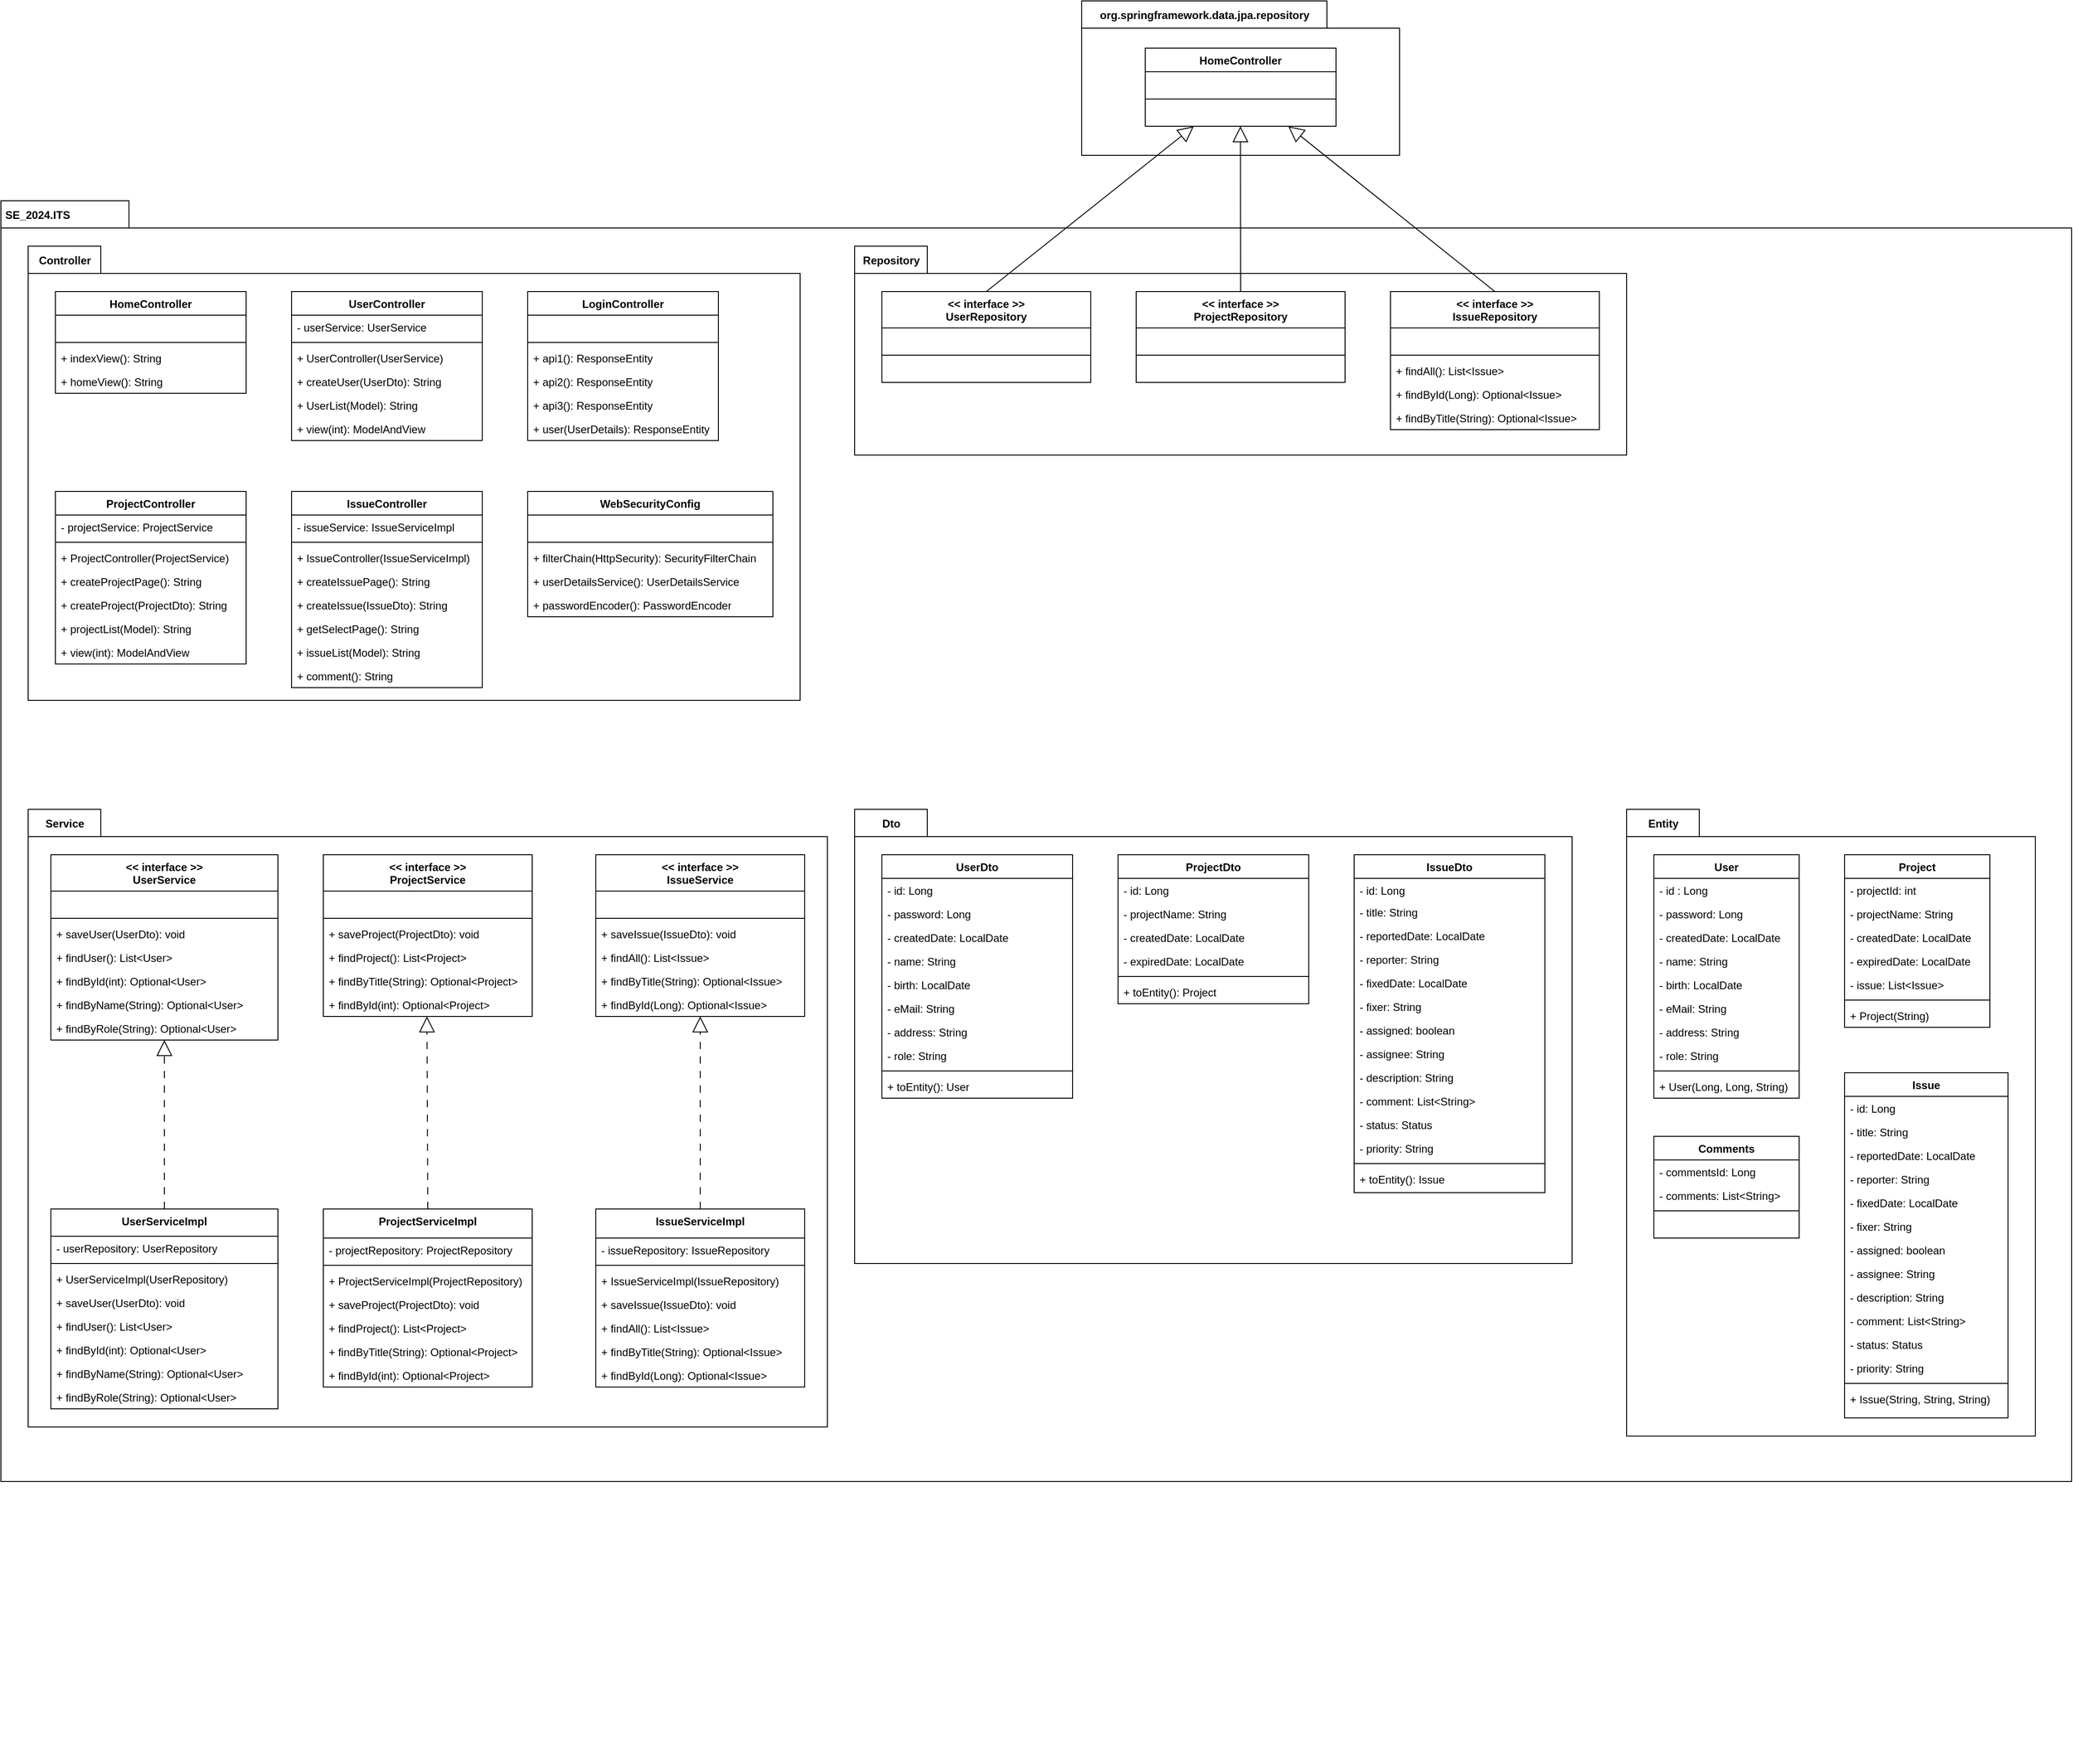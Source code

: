 <mxfile version="24.4.13" type="github">
  <diagram name="페이지-1" id="TWDiBqQSad8gNusu91gt">
    <mxGraphModel dx="1064" dy="5415" grid="1" gridSize="10" guides="1" tooltips="1" connect="1" arrows="1" fold="1" page="1" pageScale="1" pageWidth="3300" pageHeight="4681" math="0" shadow="0">
      <root>
        <mxCell id="0" />
        <mxCell id="1" parent="0" />
        <mxCell id="dZifABAEK0lE46AU7L-X-599" value="" style="group" vertex="1" connectable="0" parent="1">
          <mxGeometry x="40" y="-4440" width="2280" height="1720" as="geometry" />
        </mxCell>
        <mxCell id="dZifABAEK0lE46AU7L-X-600" value="" style="shape=folder;fontStyle=1;spacingTop=10;tabWidth=80;tabHeight=30;tabPosition=left;html=1;whiteSpace=wrap;" vertex="1" parent="dZifABAEK0lE46AU7L-X-599">
          <mxGeometry width="2280" height="1410" as="geometry" />
        </mxCell>
        <mxCell id="dZifABAEK0lE46AU7L-X-601" value="SE_2024.ITS" style="text;align=center;fontStyle=1;verticalAlign=middle;spacingLeft=3;spacingRight=3;strokeColor=none;rotatable=0;points=[[0,0.5],[1,0.5]];portConstraint=eastwest;html=1;" vertex="1" parent="dZifABAEK0lE46AU7L-X-599">
          <mxGeometry width="80" height="32" as="geometry" />
        </mxCell>
        <mxCell id="dZifABAEK0lE46AU7L-X-444" value="" style="group" vertex="1" connectable="0" parent="dZifABAEK0lE46AU7L-X-599">
          <mxGeometry x="30" y="50" width="850" height="500" as="geometry" />
        </mxCell>
        <mxCell id="dZifABAEK0lE46AU7L-X-445" value="" style="shape=folder;fontStyle=1;spacingTop=10;tabWidth=80;tabHeight=30;tabPosition=left;html=1;whiteSpace=wrap;" vertex="1" parent="dZifABAEK0lE46AU7L-X-444">
          <mxGeometry width="850" height="500" as="geometry" />
        </mxCell>
        <mxCell id="dZifABAEK0lE46AU7L-X-446" value="Controller" style="text;align=center;fontStyle=1;verticalAlign=middle;spacingLeft=3;spacingRight=3;strokeColor=none;rotatable=0;points=[[0,0.5],[1,0.5]];portConstraint=eastwest;html=1;" vertex="1" parent="dZifABAEK0lE46AU7L-X-444">
          <mxGeometry width="80" height="32" as="geometry" />
        </mxCell>
        <mxCell id="dZifABAEK0lE46AU7L-X-465" value="HomeController" style="swimlane;fontStyle=1;align=center;verticalAlign=top;childLayout=stackLayout;horizontal=1;startSize=26;horizontalStack=0;resizeParent=1;resizeParentMax=0;resizeLast=0;collapsible=1;marginBottom=0;whiteSpace=wrap;html=1;" vertex="1" parent="dZifABAEK0lE46AU7L-X-444">
          <mxGeometry x="30" y="50" width="210" height="112" as="geometry" />
        </mxCell>
        <mxCell id="dZifABAEK0lE46AU7L-X-466" value="&amp;nbsp;" style="text;strokeColor=none;fillColor=none;align=left;verticalAlign=top;spacingLeft=4;spacingRight=4;overflow=hidden;rotatable=0;points=[[0,0.5],[1,0.5]];portConstraint=eastwest;whiteSpace=wrap;html=1;" vertex="1" parent="dZifABAEK0lE46AU7L-X-465">
          <mxGeometry y="26" width="210" height="26" as="geometry" />
        </mxCell>
        <mxCell id="dZifABAEK0lE46AU7L-X-467" value="" style="line;strokeWidth=1;fillColor=none;align=left;verticalAlign=middle;spacingTop=-1;spacingLeft=3;spacingRight=3;rotatable=0;labelPosition=right;points=[];portConstraint=eastwest;strokeColor=inherit;" vertex="1" parent="dZifABAEK0lE46AU7L-X-465">
          <mxGeometry y="52" width="210" height="8" as="geometry" />
        </mxCell>
        <mxCell id="dZifABAEK0lE46AU7L-X-468" value="+ indexView(): String" style="text;strokeColor=none;fillColor=none;align=left;verticalAlign=top;spacingLeft=4;spacingRight=4;overflow=hidden;rotatable=0;points=[[0,0.5],[1,0.5]];portConstraint=eastwest;whiteSpace=wrap;html=1;" vertex="1" parent="dZifABAEK0lE46AU7L-X-465">
          <mxGeometry y="60" width="210" height="26" as="geometry" />
        </mxCell>
        <mxCell id="dZifABAEK0lE46AU7L-X-469" value="+ homeView(): String" style="text;strokeColor=none;fillColor=none;align=left;verticalAlign=top;spacingLeft=4;spacingRight=4;overflow=hidden;rotatable=0;points=[[0,0.5],[1,0.5]];portConstraint=eastwest;whiteSpace=wrap;html=1;" vertex="1" parent="dZifABAEK0lE46AU7L-X-465">
          <mxGeometry y="86" width="210" height="26" as="geometry" />
        </mxCell>
        <mxCell id="dZifABAEK0lE46AU7L-X-72" value="UserController" style="swimlane;fontStyle=1;align=center;verticalAlign=top;childLayout=stackLayout;horizontal=1;startSize=26;horizontalStack=0;resizeParent=1;resizeParentMax=0;resizeLast=0;collapsible=1;marginBottom=0;whiteSpace=wrap;html=1;" vertex="1" parent="dZifABAEK0lE46AU7L-X-444">
          <mxGeometry x="290" y="50" width="210" height="164" as="geometry" />
        </mxCell>
        <mxCell id="dZifABAEK0lE46AU7L-X-73" value="- userService: UserService" style="text;strokeColor=none;fillColor=none;align=left;verticalAlign=top;spacingLeft=4;spacingRight=4;overflow=hidden;rotatable=0;points=[[0,0.5],[1,0.5]];portConstraint=eastwest;whiteSpace=wrap;html=1;" vertex="1" parent="dZifABAEK0lE46AU7L-X-72">
          <mxGeometry y="26" width="210" height="26" as="geometry" />
        </mxCell>
        <mxCell id="dZifABAEK0lE46AU7L-X-74" value="" style="line;strokeWidth=1;fillColor=none;align=left;verticalAlign=middle;spacingTop=-1;spacingLeft=3;spacingRight=3;rotatable=0;labelPosition=right;points=[];portConstraint=eastwest;strokeColor=inherit;" vertex="1" parent="dZifABAEK0lE46AU7L-X-72">
          <mxGeometry y="52" width="210" height="8" as="geometry" />
        </mxCell>
        <mxCell id="dZifABAEK0lE46AU7L-X-75" value="+ UserController(UserService)" style="text;strokeColor=none;fillColor=none;align=left;verticalAlign=top;spacingLeft=4;spacingRight=4;overflow=hidden;rotatable=0;points=[[0,0.5],[1,0.5]];portConstraint=eastwest;whiteSpace=wrap;html=1;" vertex="1" parent="dZifABAEK0lE46AU7L-X-72">
          <mxGeometry y="60" width="210" height="26" as="geometry" />
        </mxCell>
        <mxCell id="dZifABAEK0lE46AU7L-X-76" value="+ createUser(UserDto): String" style="text;strokeColor=none;fillColor=none;align=left;verticalAlign=top;spacingLeft=4;spacingRight=4;overflow=hidden;rotatable=0;points=[[0,0.5],[1,0.5]];portConstraint=eastwest;whiteSpace=wrap;html=1;" vertex="1" parent="dZifABAEK0lE46AU7L-X-72">
          <mxGeometry y="86" width="210" height="26" as="geometry" />
        </mxCell>
        <mxCell id="dZifABAEK0lE46AU7L-X-77" value="+ UserList(Model): String" style="text;strokeColor=none;fillColor=none;align=left;verticalAlign=top;spacingLeft=4;spacingRight=4;overflow=hidden;rotatable=0;points=[[0,0.5],[1,0.5]];portConstraint=eastwest;whiteSpace=wrap;html=1;" vertex="1" parent="dZifABAEK0lE46AU7L-X-72">
          <mxGeometry y="112" width="210" height="26" as="geometry" />
        </mxCell>
        <mxCell id="dZifABAEK0lE46AU7L-X-78" value="+ view(int): ModelAndView" style="text;strokeColor=none;fillColor=none;align=left;verticalAlign=top;spacingLeft=4;spacingRight=4;overflow=hidden;rotatable=0;points=[[0,0.5],[1,0.5]];portConstraint=eastwest;whiteSpace=wrap;html=1;" vertex="1" parent="dZifABAEK0lE46AU7L-X-72">
          <mxGeometry y="138" width="210" height="26" as="geometry" />
        </mxCell>
        <mxCell id="dZifABAEK0lE46AU7L-X-447" value="ProjectController" style="swimlane;fontStyle=1;align=center;verticalAlign=top;childLayout=stackLayout;horizontal=1;startSize=26;horizontalStack=0;resizeParent=1;resizeParentMax=0;resizeLast=0;collapsible=1;marginBottom=0;whiteSpace=wrap;html=1;" vertex="1" parent="dZifABAEK0lE46AU7L-X-444">
          <mxGeometry x="30" y="270" width="210" height="190" as="geometry" />
        </mxCell>
        <mxCell id="dZifABAEK0lE46AU7L-X-448" value="- projectService: ProjectService" style="text;strokeColor=none;fillColor=none;align=left;verticalAlign=top;spacingLeft=4;spacingRight=4;overflow=hidden;rotatable=0;points=[[0,0.5],[1,0.5]];portConstraint=eastwest;whiteSpace=wrap;html=1;" vertex="1" parent="dZifABAEK0lE46AU7L-X-447">
          <mxGeometry y="26" width="210" height="26" as="geometry" />
        </mxCell>
        <mxCell id="dZifABAEK0lE46AU7L-X-449" value="" style="line;strokeWidth=1;fillColor=none;align=left;verticalAlign=middle;spacingTop=-1;spacingLeft=3;spacingRight=3;rotatable=0;labelPosition=right;points=[];portConstraint=eastwest;strokeColor=inherit;" vertex="1" parent="dZifABAEK0lE46AU7L-X-447">
          <mxGeometry y="52" width="210" height="8" as="geometry" />
        </mxCell>
        <mxCell id="dZifABAEK0lE46AU7L-X-450" value="+ ProjectController(ProjectService)" style="text;strokeColor=none;fillColor=none;align=left;verticalAlign=top;spacingLeft=4;spacingRight=4;overflow=hidden;rotatable=0;points=[[0,0.5],[1,0.5]];portConstraint=eastwest;whiteSpace=wrap;html=1;" vertex="1" parent="dZifABAEK0lE46AU7L-X-447">
          <mxGeometry y="60" width="210" height="26" as="geometry" />
        </mxCell>
        <mxCell id="dZifABAEK0lE46AU7L-X-451" value="+ createProjectPage(): String" style="text;strokeColor=none;fillColor=none;align=left;verticalAlign=top;spacingLeft=4;spacingRight=4;overflow=hidden;rotatable=0;points=[[0,0.5],[1,0.5]];portConstraint=eastwest;whiteSpace=wrap;html=1;" vertex="1" parent="dZifABAEK0lE46AU7L-X-447">
          <mxGeometry y="86" width="210" height="26" as="geometry" />
        </mxCell>
        <mxCell id="dZifABAEK0lE46AU7L-X-452" value="+ createProject(ProjectDto): String" style="text;strokeColor=none;fillColor=none;align=left;verticalAlign=top;spacingLeft=4;spacingRight=4;overflow=hidden;rotatable=0;points=[[0,0.5],[1,0.5]];portConstraint=eastwest;whiteSpace=wrap;html=1;" vertex="1" parent="dZifABAEK0lE46AU7L-X-447">
          <mxGeometry y="112" width="210" height="26" as="geometry" />
        </mxCell>
        <mxCell id="dZifABAEK0lE46AU7L-X-453" value="+ projectList(Model): String" style="text;strokeColor=none;fillColor=none;align=left;verticalAlign=top;spacingLeft=4;spacingRight=4;overflow=hidden;rotatable=0;points=[[0,0.5],[1,0.5]];portConstraint=eastwest;whiteSpace=wrap;html=1;" vertex="1" parent="dZifABAEK0lE46AU7L-X-447">
          <mxGeometry y="138" width="210" height="26" as="geometry" />
        </mxCell>
        <mxCell id="dZifABAEK0lE46AU7L-X-454" value="+ view(int): ModelAndView" style="text;strokeColor=none;fillColor=none;align=left;verticalAlign=top;spacingLeft=4;spacingRight=4;overflow=hidden;rotatable=0;points=[[0,0.5],[1,0.5]];portConstraint=eastwest;whiteSpace=wrap;html=1;" vertex="1" parent="dZifABAEK0lE46AU7L-X-447">
          <mxGeometry y="164" width="210" height="26" as="geometry" />
        </mxCell>
        <mxCell id="dZifABAEK0lE46AU7L-X-455" value="IssueController" style="swimlane;fontStyle=1;align=center;verticalAlign=top;childLayout=stackLayout;horizontal=1;startSize=26;horizontalStack=0;resizeParent=1;resizeParentMax=0;resizeLast=0;collapsible=1;marginBottom=0;whiteSpace=wrap;html=1;" vertex="1" parent="dZifABAEK0lE46AU7L-X-444">
          <mxGeometry x="290" y="270" width="210" height="216" as="geometry" />
        </mxCell>
        <mxCell id="dZifABAEK0lE46AU7L-X-456" value="- issueService: IssueServiceImpl" style="text;strokeColor=none;fillColor=none;align=left;verticalAlign=top;spacingLeft=4;spacingRight=4;overflow=hidden;rotatable=0;points=[[0,0.5],[1,0.5]];portConstraint=eastwest;whiteSpace=wrap;html=1;" vertex="1" parent="dZifABAEK0lE46AU7L-X-455">
          <mxGeometry y="26" width="210" height="26" as="geometry" />
        </mxCell>
        <mxCell id="dZifABAEK0lE46AU7L-X-457" value="" style="line;strokeWidth=1;fillColor=none;align=left;verticalAlign=middle;spacingTop=-1;spacingLeft=3;spacingRight=3;rotatable=0;labelPosition=right;points=[];portConstraint=eastwest;strokeColor=inherit;" vertex="1" parent="dZifABAEK0lE46AU7L-X-455">
          <mxGeometry y="52" width="210" height="8" as="geometry" />
        </mxCell>
        <mxCell id="dZifABAEK0lE46AU7L-X-458" value="+ IssueController(IssueServiceImpl)" style="text;strokeColor=none;fillColor=none;align=left;verticalAlign=top;spacingLeft=4;spacingRight=4;overflow=hidden;rotatable=0;points=[[0,0.5],[1,0.5]];portConstraint=eastwest;whiteSpace=wrap;html=1;" vertex="1" parent="dZifABAEK0lE46AU7L-X-455">
          <mxGeometry y="60" width="210" height="26" as="geometry" />
        </mxCell>
        <mxCell id="dZifABAEK0lE46AU7L-X-459" value="+ createIssuePage(): String" style="text;strokeColor=none;fillColor=none;align=left;verticalAlign=top;spacingLeft=4;spacingRight=4;overflow=hidden;rotatable=0;points=[[0,0.5],[1,0.5]];portConstraint=eastwest;whiteSpace=wrap;html=1;" vertex="1" parent="dZifABAEK0lE46AU7L-X-455">
          <mxGeometry y="86" width="210" height="26" as="geometry" />
        </mxCell>
        <mxCell id="dZifABAEK0lE46AU7L-X-460" value="+ createIssue(IssueDto): String" style="text;strokeColor=none;fillColor=none;align=left;verticalAlign=top;spacingLeft=4;spacingRight=4;overflow=hidden;rotatable=0;points=[[0,0.5],[1,0.5]];portConstraint=eastwest;whiteSpace=wrap;html=1;" vertex="1" parent="dZifABAEK0lE46AU7L-X-455">
          <mxGeometry y="112" width="210" height="26" as="geometry" />
        </mxCell>
        <mxCell id="dZifABAEK0lE46AU7L-X-461" value="+ getSelectPage(): String" style="text;strokeColor=none;fillColor=none;align=left;verticalAlign=top;spacingLeft=4;spacingRight=4;overflow=hidden;rotatable=0;points=[[0,0.5],[1,0.5]];portConstraint=eastwest;whiteSpace=wrap;html=1;" vertex="1" parent="dZifABAEK0lE46AU7L-X-455">
          <mxGeometry y="138" width="210" height="26" as="geometry" />
        </mxCell>
        <mxCell id="dZifABAEK0lE46AU7L-X-462" value="+ issueList(Model): String" style="text;strokeColor=none;fillColor=none;align=left;verticalAlign=top;spacingLeft=4;spacingRight=4;overflow=hidden;rotatable=0;points=[[0,0.5],[1,0.5]];portConstraint=eastwest;whiteSpace=wrap;html=1;" vertex="1" parent="dZifABAEK0lE46AU7L-X-455">
          <mxGeometry y="164" width="210" height="26" as="geometry" />
        </mxCell>
        <mxCell id="dZifABAEK0lE46AU7L-X-463" value="+ comment(): String" style="text;strokeColor=none;fillColor=none;align=left;verticalAlign=top;spacingLeft=4;spacingRight=4;overflow=hidden;rotatable=0;points=[[0,0.5],[1,0.5]];portConstraint=eastwest;whiteSpace=wrap;html=1;" vertex="1" parent="dZifABAEK0lE46AU7L-X-455">
          <mxGeometry y="190" width="210" height="26" as="geometry" />
        </mxCell>
        <mxCell id="dZifABAEK0lE46AU7L-X-515" value="LoginController" style="swimlane;fontStyle=1;align=center;verticalAlign=top;childLayout=stackLayout;horizontal=1;startSize=26;horizontalStack=0;resizeParent=1;resizeParentMax=0;resizeLast=0;collapsible=1;marginBottom=0;whiteSpace=wrap;html=1;" vertex="1" parent="dZifABAEK0lE46AU7L-X-444">
          <mxGeometry x="550" y="50" width="210" height="164" as="geometry" />
        </mxCell>
        <mxCell id="dZifABAEK0lE46AU7L-X-516" value="&amp;nbsp;" style="text;strokeColor=none;fillColor=none;align=left;verticalAlign=top;spacingLeft=4;spacingRight=4;overflow=hidden;rotatable=0;points=[[0,0.5],[1,0.5]];portConstraint=eastwest;whiteSpace=wrap;html=1;" vertex="1" parent="dZifABAEK0lE46AU7L-X-515">
          <mxGeometry y="26" width="210" height="26" as="geometry" />
        </mxCell>
        <mxCell id="dZifABAEK0lE46AU7L-X-517" value="" style="line;strokeWidth=1;fillColor=none;align=left;verticalAlign=middle;spacingTop=-1;spacingLeft=3;spacingRight=3;rotatable=0;labelPosition=right;points=[];portConstraint=eastwest;strokeColor=inherit;" vertex="1" parent="dZifABAEK0lE46AU7L-X-515">
          <mxGeometry y="52" width="210" height="8" as="geometry" />
        </mxCell>
        <mxCell id="dZifABAEK0lE46AU7L-X-518" value="+ api1(): ResponseEntity" style="text;strokeColor=none;fillColor=none;align=left;verticalAlign=top;spacingLeft=4;spacingRight=4;overflow=hidden;rotatable=0;points=[[0,0.5],[1,0.5]];portConstraint=eastwest;whiteSpace=wrap;html=1;" vertex="1" parent="dZifABAEK0lE46AU7L-X-515">
          <mxGeometry y="60" width="210" height="26" as="geometry" />
        </mxCell>
        <mxCell id="dZifABAEK0lE46AU7L-X-519" value="+ api2(): ResponseEntity" style="text;strokeColor=none;fillColor=none;align=left;verticalAlign=top;spacingLeft=4;spacingRight=4;overflow=hidden;rotatable=0;points=[[0,0.5],[1,0.5]];portConstraint=eastwest;whiteSpace=wrap;html=1;" vertex="1" parent="dZifABAEK0lE46AU7L-X-515">
          <mxGeometry y="86" width="210" height="26" as="geometry" />
        </mxCell>
        <mxCell id="dZifABAEK0lE46AU7L-X-520" value="+ api3(): ResponseEntity" style="text;strokeColor=none;fillColor=none;align=left;verticalAlign=top;spacingLeft=4;spacingRight=4;overflow=hidden;rotatable=0;points=[[0,0.5],[1,0.5]];portConstraint=eastwest;whiteSpace=wrap;html=1;" vertex="1" parent="dZifABAEK0lE46AU7L-X-515">
          <mxGeometry y="112" width="210" height="26" as="geometry" />
        </mxCell>
        <mxCell id="dZifABAEK0lE46AU7L-X-521" value="+ user(UserDetails): ResponseEntity" style="text;strokeColor=none;fillColor=none;align=left;verticalAlign=top;spacingLeft=4;spacingRight=4;overflow=hidden;rotatable=0;points=[[0,0.5],[1,0.5]];portConstraint=eastwest;whiteSpace=wrap;html=1;" vertex="1" parent="dZifABAEK0lE46AU7L-X-515">
          <mxGeometry y="138" width="210" height="26" as="geometry" />
        </mxCell>
        <mxCell id="dZifABAEK0lE46AU7L-X-529" value="WebSecurityConfig" style="swimlane;fontStyle=1;align=center;verticalAlign=top;childLayout=stackLayout;horizontal=1;startSize=26;horizontalStack=0;resizeParent=1;resizeParentMax=0;resizeLast=0;collapsible=1;marginBottom=0;whiteSpace=wrap;html=1;" vertex="1" parent="dZifABAEK0lE46AU7L-X-444">
          <mxGeometry x="550" y="270" width="270" height="138" as="geometry" />
        </mxCell>
        <mxCell id="dZifABAEK0lE46AU7L-X-530" value="&amp;nbsp;" style="text;strokeColor=none;fillColor=none;align=left;verticalAlign=top;spacingLeft=4;spacingRight=4;overflow=hidden;rotatable=0;points=[[0,0.5],[1,0.5]];portConstraint=eastwest;whiteSpace=wrap;html=1;" vertex="1" parent="dZifABAEK0lE46AU7L-X-529">
          <mxGeometry y="26" width="270" height="26" as="geometry" />
        </mxCell>
        <mxCell id="dZifABAEK0lE46AU7L-X-531" value="" style="line;strokeWidth=1;fillColor=none;align=left;verticalAlign=middle;spacingTop=-1;spacingLeft=3;spacingRight=3;rotatable=0;labelPosition=right;points=[];portConstraint=eastwest;strokeColor=inherit;" vertex="1" parent="dZifABAEK0lE46AU7L-X-529">
          <mxGeometry y="52" width="270" height="8" as="geometry" />
        </mxCell>
        <mxCell id="dZifABAEK0lE46AU7L-X-532" value="+ filterChain(HttpSecurity): SecurityFilterChain" style="text;strokeColor=none;fillColor=none;align=left;verticalAlign=top;spacingLeft=4;spacingRight=4;overflow=hidden;rotatable=0;points=[[0,0.5],[1,0.5]];portConstraint=eastwest;whiteSpace=wrap;html=1;" vertex="1" parent="dZifABAEK0lE46AU7L-X-529">
          <mxGeometry y="60" width="270" height="26" as="geometry" />
        </mxCell>
        <mxCell id="dZifABAEK0lE46AU7L-X-533" value="+ userDetailsService(): UserDetailsService" style="text;strokeColor=none;fillColor=none;align=left;verticalAlign=top;spacingLeft=4;spacingRight=4;overflow=hidden;rotatable=0;points=[[0,0.5],[1,0.5]];portConstraint=eastwest;whiteSpace=wrap;html=1;" vertex="1" parent="dZifABAEK0lE46AU7L-X-529">
          <mxGeometry y="86" width="270" height="26" as="geometry" />
        </mxCell>
        <mxCell id="dZifABAEK0lE46AU7L-X-534" value="+ passwordEncoder(): PasswordEncoder" style="text;strokeColor=none;fillColor=none;align=left;verticalAlign=top;spacingLeft=4;spacingRight=4;overflow=hidden;rotatable=0;points=[[0,0.5],[1,0.5]];portConstraint=eastwest;whiteSpace=wrap;html=1;" vertex="1" parent="dZifABAEK0lE46AU7L-X-529">
          <mxGeometry y="112" width="270" height="26" as="geometry" />
        </mxCell>
        <mxCell id="dZifABAEK0lE46AU7L-X-470" value="" style="group" vertex="1" connectable="0" parent="dZifABAEK0lE46AU7L-X-599">
          <mxGeometry x="940" y="670" width="790" height="698" as="geometry" />
        </mxCell>
        <mxCell id="dZifABAEK0lE46AU7L-X-471" value="" style="shape=folder;fontStyle=1;spacingTop=10;tabWidth=80;tabHeight=30;tabPosition=left;html=1;whiteSpace=wrap;" vertex="1" parent="dZifABAEK0lE46AU7L-X-470">
          <mxGeometry width="790" height="500" as="geometry" />
        </mxCell>
        <mxCell id="dZifABAEK0lE46AU7L-X-472" value="Dto" style="text;align=center;fontStyle=1;verticalAlign=middle;spacingLeft=3;spacingRight=3;strokeColor=none;rotatable=0;points=[[0,0.5],[1,0.5]];portConstraint=eastwest;html=1;" vertex="1" parent="dZifABAEK0lE46AU7L-X-470">
          <mxGeometry width="80" height="32" as="geometry" />
        </mxCell>
        <mxCell id="dZifABAEK0lE46AU7L-X-481" value="UserDto" style="swimlane;fontStyle=1;align=center;verticalAlign=top;childLayout=stackLayout;horizontal=1;startSize=26;horizontalStack=0;resizeParent=1;resizeParentMax=0;resizeLast=0;collapsible=1;marginBottom=0;whiteSpace=wrap;html=1;" vertex="1" parent="dZifABAEK0lE46AU7L-X-470">
          <mxGeometry x="30" y="50" width="210" height="268" as="geometry" />
        </mxCell>
        <mxCell id="dZifABAEK0lE46AU7L-X-482" value="- id: Long" style="text;strokeColor=none;fillColor=none;align=left;verticalAlign=top;spacingLeft=4;spacingRight=4;overflow=hidden;rotatable=0;points=[[0,0.5],[1,0.5]];portConstraint=eastwest;whiteSpace=wrap;html=1;" vertex="1" parent="dZifABAEK0lE46AU7L-X-481">
          <mxGeometry y="26" width="210" height="26" as="geometry" />
        </mxCell>
        <mxCell id="dZifABAEK0lE46AU7L-X-483" value="- password: Long" style="text;strokeColor=none;fillColor=none;align=left;verticalAlign=top;spacingLeft=4;spacingRight=4;overflow=hidden;rotatable=0;points=[[0,0.5],[1,0.5]];portConstraint=eastwest;whiteSpace=wrap;html=1;" vertex="1" parent="dZifABAEK0lE46AU7L-X-481">
          <mxGeometry y="52" width="210" height="26" as="geometry" />
        </mxCell>
        <mxCell id="dZifABAEK0lE46AU7L-X-484" value="- createdDate: LocalDate" style="text;strokeColor=none;fillColor=none;align=left;verticalAlign=top;spacingLeft=4;spacingRight=4;overflow=hidden;rotatable=0;points=[[0,0.5],[1,0.5]];portConstraint=eastwest;whiteSpace=wrap;html=1;" vertex="1" parent="dZifABAEK0lE46AU7L-X-481">
          <mxGeometry y="78" width="210" height="26" as="geometry" />
        </mxCell>
        <mxCell id="dZifABAEK0lE46AU7L-X-485" value="- name: String" style="text;strokeColor=none;fillColor=none;align=left;verticalAlign=top;spacingLeft=4;spacingRight=4;overflow=hidden;rotatable=0;points=[[0,0.5],[1,0.5]];portConstraint=eastwest;whiteSpace=wrap;html=1;" vertex="1" parent="dZifABAEK0lE46AU7L-X-481">
          <mxGeometry y="104" width="210" height="26" as="geometry" />
        </mxCell>
        <mxCell id="dZifABAEK0lE46AU7L-X-486" value="- birth: LocalDate" style="text;strokeColor=none;fillColor=none;align=left;verticalAlign=top;spacingLeft=4;spacingRight=4;overflow=hidden;rotatable=0;points=[[0,0.5],[1,0.5]];portConstraint=eastwest;whiteSpace=wrap;html=1;" vertex="1" parent="dZifABAEK0lE46AU7L-X-481">
          <mxGeometry y="130" width="210" height="26" as="geometry" />
        </mxCell>
        <mxCell id="dZifABAEK0lE46AU7L-X-487" value="- eMail: String" style="text;strokeColor=none;fillColor=none;align=left;verticalAlign=top;spacingLeft=4;spacingRight=4;overflow=hidden;rotatable=0;points=[[0,0.5],[1,0.5]];portConstraint=eastwest;whiteSpace=wrap;html=1;" vertex="1" parent="dZifABAEK0lE46AU7L-X-481">
          <mxGeometry y="156" width="210" height="26" as="geometry" />
        </mxCell>
        <mxCell id="dZifABAEK0lE46AU7L-X-488" value="- address: String" style="text;strokeColor=none;fillColor=none;align=left;verticalAlign=top;spacingLeft=4;spacingRight=4;overflow=hidden;rotatable=0;points=[[0,0.5],[1,0.5]];portConstraint=eastwest;whiteSpace=wrap;html=1;" vertex="1" parent="dZifABAEK0lE46AU7L-X-481">
          <mxGeometry y="182" width="210" height="26" as="geometry" />
        </mxCell>
        <mxCell id="dZifABAEK0lE46AU7L-X-489" value="- role: String" style="text;strokeColor=none;fillColor=none;align=left;verticalAlign=top;spacingLeft=4;spacingRight=4;overflow=hidden;rotatable=0;points=[[0,0.5],[1,0.5]];portConstraint=eastwest;whiteSpace=wrap;html=1;" vertex="1" parent="dZifABAEK0lE46AU7L-X-481">
          <mxGeometry y="208" width="210" height="26" as="geometry" />
        </mxCell>
        <mxCell id="dZifABAEK0lE46AU7L-X-490" value="" style="line;strokeWidth=1;fillColor=none;align=left;verticalAlign=middle;spacingTop=-1;spacingLeft=3;spacingRight=3;rotatable=0;labelPosition=right;points=[];portConstraint=eastwest;strokeColor=inherit;" vertex="1" parent="dZifABAEK0lE46AU7L-X-481">
          <mxGeometry y="234" width="210" height="8" as="geometry" />
        </mxCell>
        <mxCell id="dZifABAEK0lE46AU7L-X-491" value="+ toEntity(): User" style="text;strokeColor=none;fillColor=none;align=left;verticalAlign=top;spacingLeft=4;spacingRight=4;overflow=hidden;rotatable=0;points=[[0,0.5],[1,0.5]];portConstraint=eastwest;whiteSpace=wrap;html=1;" vertex="1" parent="dZifABAEK0lE46AU7L-X-481">
          <mxGeometry y="242" width="210" height="26" as="geometry" />
        </mxCell>
        <mxCell id="dZifABAEK0lE46AU7L-X-492" value="ProjectDto" style="swimlane;fontStyle=1;align=center;verticalAlign=top;childLayout=stackLayout;horizontal=1;startSize=26;horizontalStack=0;resizeParent=1;resizeParentMax=0;resizeLast=0;collapsible=1;marginBottom=0;whiteSpace=wrap;html=1;" vertex="1" parent="dZifABAEK0lE46AU7L-X-470">
          <mxGeometry x="290" y="50" width="210" height="164" as="geometry" />
        </mxCell>
        <mxCell id="dZifABAEK0lE46AU7L-X-493" value="- id: Long" style="text;strokeColor=none;fillColor=none;align=left;verticalAlign=top;spacingLeft=4;spacingRight=4;overflow=hidden;rotatable=0;points=[[0,0.5],[1,0.5]];portConstraint=eastwest;whiteSpace=wrap;html=1;" vertex="1" parent="dZifABAEK0lE46AU7L-X-492">
          <mxGeometry y="26" width="210" height="26" as="geometry" />
        </mxCell>
        <mxCell id="dZifABAEK0lE46AU7L-X-494" value="- projectName: String" style="text;strokeColor=none;fillColor=none;align=left;verticalAlign=top;spacingLeft=4;spacingRight=4;overflow=hidden;rotatable=0;points=[[0,0.5],[1,0.5]];portConstraint=eastwest;whiteSpace=wrap;html=1;" vertex="1" parent="dZifABAEK0lE46AU7L-X-492">
          <mxGeometry y="52" width="210" height="26" as="geometry" />
        </mxCell>
        <mxCell id="dZifABAEK0lE46AU7L-X-495" value="- createdDate: LocalDate" style="text;strokeColor=none;fillColor=none;align=left;verticalAlign=top;spacingLeft=4;spacingRight=4;overflow=hidden;rotatable=0;points=[[0,0.5],[1,0.5]];portConstraint=eastwest;whiteSpace=wrap;html=1;" vertex="1" parent="dZifABAEK0lE46AU7L-X-492">
          <mxGeometry y="78" width="210" height="26" as="geometry" />
        </mxCell>
        <mxCell id="dZifABAEK0lE46AU7L-X-496" value="- expiredDate: LocalDate" style="text;strokeColor=none;fillColor=none;align=left;verticalAlign=top;spacingLeft=4;spacingRight=4;overflow=hidden;rotatable=0;points=[[0,0.5],[1,0.5]];portConstraint=eastwest;whiteSpace=wrap;html=1;" vertex="1" parent="dZifABAEK0lE46AU7L-X-492">
          <mxGeometry y="104" width="210" height="26" as="geometry" />
        </mxCell>
        <mxCell id="dZifABAEK0lE46AU7L-X-497" value="" style="line;strokeWidth=1;fillColor=none;align=left;verticalAlign=middle;spacingTop=-1;spacingLeft=3;spacingRight=3;rotatable=0;labelPosition=right;points=[];portConstraint=eastwest;strokeColor=inherit;" vertex="1" parent="dZifABAEK0lE46AU7L-X-492">
          <mxGeometry y="130" width="210" height="8" as="geometry" />
        </mxCell>
        <mxCell id="dZifABAEK0lE46AU7L-X-498" value="+ toEntity(): Project" style="text;strokeColor=none;fillColor=none;align=left;verticalAlign=top;spacingLeft=4;spacingRight=4;overflow=hidden;rotatable=0;points=[[0,0.5],[1,0.5]];portConstraint=eastwest;whiteSpace=wrap;html=1;" vertex="1" parent="dZifABAEK0lE46AU7L-X-492">
          <mxGeometry y="138" width="210" height="26" as="geometry" />
        </mxCell>
        <mxCell id="dZifABAEK0lE46AU7L-X-500" value="IssueDto" style="swimlane;fontStyle=1;align=center;verticalAlign=top;childLayout=stackLayout;horizontal=1;startSize=26;horizontalStack=0;resizeParent=1;resizeParentMax=0;resizeLast=0;collapsible=1;marginBottom=0;whiteSpace=wrap;html=1;" vertex="1" parent="dZifABAEK0lE46AU7L-X-470">
          <mxGeometry x="550" y="50" width="210" height="372" as="geometry" />
        </mxCell>
        <mxCell id="dZifABAEK0lE46AU7L-X-501" value="- id: Long" style="text;strokeColor=none;fillColor=none;align=left;verticalAlign=top;spacingLeft=4;spacingRight=4;overflow=hidden;rotatable=0;points=[[0,0.5],[1,0.5]];portConstraint=eastwest;whiteSpace=wrap;html=1;" vertex="1" parent="dZifABAEK0lE46AU7L-X-500">
          <mxGeometry y="26" width="210" height="24" as="geometry" />
        </mxCell>
        <mxCell id="dZifABAEK0lE46AU7L-X-502" value="- title: String" style="text;strokeColor=none;fillColor=none;align=left;verticalAlign=top;spacingLeft=4;spacingRight=4;overflow=hidden;rotatable=0;points=[[0,0.5],[1,0.5]];portConstraint=eastwest;whiteSpace=wrap;html=1;" vertex="1" parent="dZifABAEK0lE46AU7L-X-500">
          <mxGeometry y="50" width="210" height="26" as="geometry" />
        </mxCell>
        <mxCell id="dZifABAEK0lE46AU7L-X-503" value="- reportedDate: LocalDate" style="text;strokeColor=none;fillColor=none;align=left;verticalAlign=top;spacingLeft=4;spacingRight=4;overflow=hidden;rotatable=0;points=[[0,0.5],[1,0.5]];portConstraint=eastwest;whiteSpace=wrap;html=1;" vertex="1" parent="dZifABAEK0lE46AU7L-X-500">
          <mxGeometry y="76" width="210" height="26" as="geometry" />
        </mxCell>
        <mxCell id="dZifABAEK0lE46AU7L-X-504" value="- reporter: String" style="text;strokeColor=none;fillColor=none;align=left;verticalAlign=top;spacingLeft=4;spacingRight=4;overflow=hidden;rotatable=0;points=[[0,0.5],[1,0.5]];portConstraint=eastwest;whiteSpace=wrap;html=1;" vertex="1" parent="dZifABAEK0lE46AU7L-X-500">
          <mxGeometry y="102" width="210" height="26" as="geometry" />
        </mxCell>
        <mxCell id="dZifABAEK0lE46AU7L-X-505" value="- fixedDate: LocalDate" style="text;strokeColor=none;fillColor=none;align=left;verticalAlign=top;spacingLeft=4;spacingRight=4;overflow=hidden;rotatable=0;points=[[0,0.5],[1,0.5]];portConstraint=eastwest;whiteSpace=wrap;html=1;" vertex="1" parent="dZifABAEK0lE46AU7L-X-500">
          <mxGeometry y="128" width="210" height="26" as="geometry" />
        </mxCell>
        <mxCell id="dZifABAEK0lE46AU7L-X-506" value="- fixer: String" style="text;strokeColor=none;fillColor=none;align=left;verticalAlign=top;spacingLeft=4;spacingRight=4;overflow=hidden;rotatable=0;points=[[0,0.5],[1,0.5]];portConstraint=eastwest;whiteSpace=wrap;html=1;" vertex="1" parent="dZifABAEK0lE46AU7L-X-500">
          <mxGeometry y="154" width="210" height="26" as="geometry" />
        </mxCell>
        <mxCell id="dZifABAEK0lE46AU7L-X-507" value="- assigned: boolean" style="text;strokeColor=none;fillColor=none;align=left;verticalAlign=top;spacingLeft=4;spacingRight=4;overflow=hidden;rotatable=0;points=[[0,0.5],[1,0.5]];portConstraint=eastwest;whiteSpace=wrap;html=1;" vertex="1" parent="dZifABAEK0lE46AU7L-X-500">
          <mxGeometry y="180" width="210" height="26" as="geometry" />
        </mxCell>
        <mxCell id="dZifABAEK0lE46AU7L-X-508" value="- assignee: String" style="text;strokeColor=none;fillColor=none;align=left;verticalAlign=top;spacingLeft=4;spacingRight=4;overflow=hidden;rotatable=0;points=[[0,0.5],[1,0.5]];portConstraint=eastwest;whiteSpace=wrap;html=1;" vertex="1" parent="dZifABAEK0lE46AU7L-X-500">
          <mxGeometry y="206" width="210" height="26" as="geometry" />
        </mxCell>
        <mxCell id="dZifABAEK0lE46AU7L-X-509" value="- description: String" style="text;strokeColor=none;fillColor=none;align=left;verticalAlign=top;spacingLeft=4;spacingRight=4;overflow=hidden;rotatable=0;points=[[0,0.5],[1,0.5]];portConstraint=eastwest;whiteSpace=wrap;html=1;" vertex="1" parent="dZifABAEK0lE46AU7L-X-500">
          <mxGeometry y="232" width="210" height="26" as="geometry" />
        </mxCell>
        <mxCell id="dZifABAEK0lE46AU7L-X-510" value="- comment: List&amp;lt;String&amp;gt;" style="text;strokeColor=none;fillColor=none;align=left;verticalAlign=top;spacingLeft=4;spacingRight=4;overflow=hidden;rotatable=0;points=[[0,0.5],[1,0.5]];portConstraint=eastwest;whiteSpace=wrap;html=1;" vertex="1" parent="dZifABAEK0lE46AU7L-X-500">
          <mxGeometry y="258" width="210" height="26" as="geometry" />
        </mxCell>
        <mxCell id="dZifABAEK0lE46AU7L-X-511" value="- status: Status" style="text;strokeColor=none;fillColor=none;align=left;verticalAlign=top;spacingLeft=4;spacingRight=4;overflow=hidden;rotatable=0;points=[[0,0.5],[1,0.5]];portConstraint=eastwest;whiteSpace=wrap;html=1;" vertex="1" parent="dZifABAEK0lE46AU7L-X-500">
          <mxGeometry y="284" width="210" height="26" as="geometry" />
        </mxCell>
        <mxCell id="dZifABAEK0lE46AU7L-X-512" value="- priority: String" style="text;strokeColor=none;fillColor=none;align=left;verticalAlign=top;spacingLeft=4;spacingRight=4;overflow=hidden;rotatable=0;points=[[0,0.5],[1,0.5]];portConstraint=eastwest;whiteSpace=wrap;html=1;" vertex="1" parent="dZifABAEK0lE46AU7L-X-500">
          <mxGeometry y="310" width="210" height="26" as="geometry" />
        </mxCell>
        <mxCell id="dZifABAEK0lE46AU7L-X-513" value="" style="line;strokeWidth=1;fillColor=none;align=left;verticalAlign=middle;spacingTop=-1;spacingLeft=3;spacingRight=3;rotatable=0;labelPosition=right;points=[];portConstraint=eastwest;strokeColor=inherit;" vertex="1" parent="dZifABAEK0lE46AU7L-X-500">
          <mxGeometry y="336" width="210" height="8" as="geometry" />
        </mxCell>
        <mxCell id="dZifABAEK0lE46AU7L-X-514" value="+ toEntity(): Issue" style="text;strokeColor=none;fillColor=none;align=left;verticalAlign=top;spacingLeft=4;spacingRight=4;overflow=hidden;rotatable=0;points=[[0,0.5],[1,0.5]];portConstraint=eastwest;whiteSpace=wrap;html=1;" vertex="1" parent="dZifABAEK0lE46AU7L-X-500">
          <mxGeometry y="344" width="210" height="28" as="geometry" />
        </mxCell>
        <mxCell id="dZifABAEK0lE46AU7L-X-536" value="" style="group" vertex="1" connectable="0" parent="dZifABAEK0lE46AU7L-X-599">
          <mxGeometry x="1790" y="670" width="450" height="690" as="geometry" />
        </mxCell>
        <mxCell id="dZifABAEK0lE46AU7L-X-537" value="" style="shape=folder;fontStyle=1;spacingTop=10;tabWidth=80;tabHeight=30;tabPosition=left;html=1;whiteSpace=wrap;" vertex="1" parent="dZifABAEK0lE46AU7L-X-536">
          <mxGeometry width="450" height="690" as="geometry" />
        </mxCell>
        <mxCell id="dZifABAEK0lE46AU7L-X-538" value="Entity" style="text;align=center;fontStyle=1;verticalAlign=middle;spacingLeft=3;spacingRight=3;strokeColor=none;rotatable=0;points=[[0,0.5],[1,0.5]];portConstraint=eastwest;html=1;" vertex="1" parent="dZifABAEK0lE46AU7L-X-536">
          <mxGeometry width="80" height="32" as="geometry" />
        </mxCell>
        <mxCell id="dZifABAEK0lE46AU7L-X-539" value="User" style="swimlane;fontStyle=1;align=center;verticalAlign=top;childLayout=stackLayout;horizontal=1;startSize=26;horizontalStack=0;resizeParent=1;resizeParentMax=0;resizeLast=0;collapsible=1;marginBottom=0;whiteSpace=wrap;html=1;" vertex="1" parent="dZifABAEK0lE46AU7L-X-536">
          <mxGeometry x="30" y="50" width="160" height="268" as="geometry" />
        </mxCell>
        <mxCell id="dZifABAEK0lE46AU7L-X-540" value="- id : Long" style="text;strokeColor=none;fillColor=none;align=left;verticalAlign=top;spacingLeft=4;spacingRight=4;overflow=hidden;rotatable=0;points=[[0,0.5],[1,0.5]];portConstraint=eastwest;whiteSpace=wrap;html=1;" vertex="1" parent="dZifABAEK0lE46AU7L-X-539">
          <mxGeometry y="26" width="160" height="26" as="geometry" />
        </mxCell>
        <mxCell id="dZifABAEK0lE46AU7L-X-541" value="- password: Long" style="text;strokeColor=none;fillColor=none;align=left;verticalAlign=top;spacingLeft=4;spacingRight=4;overflow=hidden;rotatable=0;points=[[0,0.5],[1,0.5]];portConstraint=eastwest;whiteSpace=wrap;html=1;" vertex="1" parent="dZifABAEK0lE46AU7L-X-539">
          <mxGeometry y="52" width="160" height="26" as="geometry" />
        </mxCell>
        <mxCell id="dZifABAEK0lE46AU7L-X-542" value="- createdDate: LocalDate" style="text;strokeColor=none;fillColor=none;align=left;verticalAlign=top;spacingLeft=4;spacingRight=4;overflow=hidden;rotatable=0;points=[[0,0.5],[1,0.5]];portConstraint=eastwest;whiteSpace=wrap;html=1;" vertex="1" parent="dZifABAEK0lE46AU7L-X-539">
          <mxGeometry y="78" width="160" height="26" as="geometry" />
        </mxCell>
        <mxCell id="dZifABAEK0lE46AU7L-X-543" value="- name: String" style="text;strokeColor=none;fillColor=none;align=left;verticalAlign=top;spacingLeft=4;spacingRight=4;overflow=hidden;rotatable=0;points=[[0,0.5],[1,0.5]];portConstraint=eastwest;whiteSpace=wrap;html=1;" vertex="1" parent="dZifABAEK0lE46AU7L-X-539">
          <mxGeometry y="104" width="160" height="26" as="geometry" />
        </mxCell>
        <mxCell id="dZifABAEK0lE46AU7L-X-544" value="- birth: LocalDate" style="text;strokeColor=none;fillColor=none;align=left;verticalAlign=top;spacingLeft=4;spacingRight=4;overflow=hidden;rotatable=0;points=[[0,0.5],[1,0.5]];portConstraint=eastwest;whiteSpace=wrap;html=1;" vertex="1" parent="dZifABAEK0lE46AU7L-X-539">
          <mxGeometry y="130" width="160" height="26" as="geometry" />
        </mxCell>
        <mxCell id="dZifABAEK0lE46AU7L-X-545" value="- eMail: String" style="text;strokeColor=none;fillColor=none;align=left;verticalAlign=top;spacingLeft=4;spacingRight=4;overflow=hidden;rotatable=0;points=[[0,0.5],[1,0.5]];portConstraint=eastwest;whiteSpace=wrap;html=1;" vertex="1" parent="dZifABAEK0lE46AU7L-X-539">
          <mxGeometry y="156" width="160" height="26" as="geometry" />
        </mxCell>
        <mxCell id="dZifABAEK0lE46AU7L-X-546" value="- address: String" style="text;strokeColor=none;fillColor=none;align=left;verticalAlign=top;spacingLeft=4;spacingRight=4;overflow=hidden;rotatable=0;points=[[0,0.5],[1,0.5]];portConstraint=eastwest;whiteSpace=wrap;html=1;" vertex="1" parent="dZifABAEK0lE46AU7L-X-539">
          <mxGeometry y="182" width="160" height="26" as="geometry" />
        </mxCell>
        <mxCell id="dZifABAEK0lE46AU7L-X-547" value="- role: String" style="text;strokeColor=none;fillColor=none;align=left;verticalAlign=top;spacingLeft=4;spacingRight=4;overflow=hidden;rotatable=0;points=[[0,0.5],[1,0.5]];portConstraint=eastwest;whiteSpace=wrap;html=1;" vertex="1" parent="dZifABAEK0lE46AU7L-X-539">
          <mxGeometry y="208" width="160" height="26" as="geometry" />
        </mxCell>
        <mxCell id="dZifABAEK0lE46AU7L-X-548" value="" style="line;strokeWidth=1;fillColor=none;align=left;verticalAlign=middle;spacingTop=-1;spacingLeft=3;spacingRight=3;rotatable=0;labelPosition=right;points=[];portConstraint=eastwest;strokeColor=inherit;" vertex="1" parent="dZifABAEK0lE46AU7L-X-539">
          <mxGeometry y="234" width="160" height="8" as="geometry" />
        </mxCell>
        <mxCell id="dZifABAEK0lE46AU7L-X-549" value="+ User(Long, Long, String)" style="text;strokeColor=none;fillColor=none;align=left;verticalAlign=top;spacingLeft=4;spacingRight=4;overflow=hidden;rotatable=0;points=[[0,0.5],[1,0.5]];portConstraint=eastwest;whiteSpace=wrap;html=1;" vertex="1" parent="dZifABAEK0lE46AU7L-X-539">
          <mxGeometry y="242" width="160" height="26" as="geometry" />
        </mxCell>
        <mxCell id="dZifABAEK0lE46AU7L-X-550" value="Project" style="swimlane;fontStyle=1;align=center;verticalAlign=top;childLayout=stackLayout;horizontal=1;startSize=26;horizontalStack=0;resizeParent=1;resizeParentMax=0;resizeLast=0;collapsible=1;marginBottom=0;whiteSpace=wrap;html=1;" vertex="1" parent="dZifABAEK0lE46AU7L-X-536">
          <mxGeometry x="240" y="50" width="160" height="190" as="geometry" />
        </mxCell>
        <mxCell id="dZifABAEK0lE46AU7L-X-551" value="- projectId: int" style="text;strokeColor=none;fillColor=none;align=left;verticalAlign=top;spacingLeft=4;spacingRight=4;overflow=hidden;rotatable=0;points=[[0,0.5],[1,0.5]];portConstraint=eastwest;whiteSpace=wrap;html=1;" vertex="1" parent="dZifABAEK0lE46AU7L-X-550">
          <mxGeometry y="26" width="160" height="26" as="geometry" />
        </mxCell>
        <mxCell id="dZifABAEK0lE46AU7L-X-552" value="- projectName: String" style="text;strokeColor=none;fillColor=none;align=left;verticalAlign=top;spacingLeft=4;spacingRight=4;overflow=hidden;rotatable=0;points=[[0,0.5],[1,0.5]];portConstraint=eastwest;whiteSpace=wrap;html=1;" vertex="1" parent="dZifABAEK0lE46AU7L-X-550">
          <mxGeometry y="52" width="160" height="26" as="geometry" />
        </mxCell>
        <mxCell id="dZifABAEK0lE46AU7L-X-553" value="- createdDate: LocalDate" style="text;strokeColor=none;fillColor=none;align=left;verticalAlign=top;spacingLeft=4;spacingRight=4;overflow=hidden;rotatable=0;points=[[0,0.5],[1,0.5]];portConstraint=eastwest;whiteSpace=wrap;html=1;" vertex="1" parent="dZifABAEK0lE46AU7L-X-550">
          <mxGeometry y="78" width="160" height="26" as="geometry" />
        </mxCell>
        <mxCell id="dZifABAEK0lE46AU7L-X-554" value="- expiredDate: LocalDate" style="text;strokeColor=none;fillColor=none;align=left;verticalAlign=top;spacingLeft=4;spacingRight=4;overflow=hidden;rotatable=0;points=[[0,0.5],[1,0.5]];portConstraint=eastwest;whiteSpace=wrap;html=1;" vertex="1" parent="dZifABAEK0lE46AU7L-X-550">
          <mxGeometry y="104" width="160" height="26" as="geometry" />
        </mxCell>
        <mxCell id="dZifABAEK0lE46AU7L-X-555" value="- issue: List&amp;lt;Issue&amp;gt;" style="text;strokeColor=none;fillColor=none;align=left;verticalAlign=top;spacingLeft=4;spacingRight=4;overflow=hidden;rotatable=0;points=[[0,0.5],[1,0.5]];portConstraint=eastwest;whiteSpace=wrap;html=1;" vertex="1" parent="dZifABAEK0lE46AU7L-X-550">
          <mxGeometry y="130" width="160" height="26" as="geometry" />
        </mxCell>
        <mxCell id="dZifABAEK0lE46AU7L-X-556" value="" style="line;strokeWidth=1;fillColor=none;align=left;verticalAlign=middle;spacingTop=-1;spacingLeft=3;spacingRight=3;rotatable=0;labelPosition=right;points=[];portConstraint=eastwest;strokeColor=inherit;" vertex="1" parent="dZifABAEK0lE46AU7L-X-550">
          <mxGeometry y="156" width="160" height="8" as="geometry" />
        </mxCell>
        <mxCell id="dZifABAEK0lE46AU7L-X-557" value="+ Project(String)" style="text;strokeColor=none;fillColor=none;align=left;verticalAlign=top;spacingLeft=4;spacingRight=4;overflow=hidden;rotatable=0;points=[[0,0.5],[1,0.5]];portConstraint=eastwest;whiteSpace=wrap;html=1;" vertex="1" parent="dZifABAEK0lE46AU7L-X-550">
          <mxGeometry y="164" width="160" height="26" as="geometry" />
        </mxCell>
        <mxCell id="dZifABAEK0lE46AU7L-X-558" value="Issue" style="swimlane;fontStyle=1;align=center;verticalAlign=top;childLayout=stackLayout;horizontal=1;startSize=26;horizontalStack=0;resizeParent=1;resizeParentMax=0;resizeLast=0;collapsible=1;marginBottom=0;whiteSpace=wrap;html=1;" vertex="1" parent="dZifABAEK0lE46AU7L-X-536">
          <mxGeometry x="240" y="290" width="180" height="380" as="geometry" />
        </mxCell>
        <mxCell id="dZifABAEK0lE46AU7L-X-559" value="- id: Long" style="text;strokeColor=none;fillColor=none;align=left;verticalAlign=top;spacingLeft=4;spacingRight=4;overflow=hidden;rotatable=0;points=[[0,0.5],[1,0.5]];portConstraint=eastwest;whiteSpace=wrap;html=1;" vertex="1" parent="dZifABAEK0lE46AU7L-X-558">
          <mxGeometry y="26" width="180" height="26" as="geometry" />
        </mxCell>
        <mxCell id="dZifABAEK0lE46AU7L-X-560" value="- title: String" style="text;strokeColor=none;fillColor=none;align=left;verticalAlign=top;spacingLeft=4;spacingRight=4;overflow=hidden;rotatable=0;points=[[0,0.5],[1,0.5]];portConstraint=eastwest;whiteSpace=wrap;html=1;" vertex="1" parent="dZifABAEK0lE46AU7L-X-558">
          <mxGeometry y="52" width="180" height="26" as="geometry" />
        </mxCell>
        <mxCell id="dZifABAEK0lE46AU7L-X-561" value="- reportedDate: LocalDate" style="text;strokeColor=none;fillColor=none;align=left;verticalAlign=top;spacingLeft=4;spacingRight=4;overflow=hidden;rotatable=0;points=[[0,0.5],[1,0.5]];portConstraint=eastwest;whiteSpace=wrap;html=1;" vertex="1" parent="dZifABAEK0lE46AU7L-X-558">
          <mxGeometry y="78" width="180" height="26" as="geometry" />
        </mxCell>
        <mxCell id="dZifABAEK0lE46AU7L-X-562" value="- reporter: String" style="text;strokeColor=none;fillColor=none;align=left;verticalAlign=top;spacingLeft=4;spacingRight=4;overflow=hidden;rotatable=0;points=[[0,0.5],[1,0.5]];portConstraint=eastwest;whiteSpace=wrap;html=1;" vertex="1" parent="dZifABAEK0lE46AU7L-X-558">
          <mxGeometry y="104" width="180" height="26" as="geometry" />
        </mxCell>
        <mxCell id="dZifABAEK0lE46AU7L-X-563" value="- fixedDate: LocalDate" style="text;strokeColor=none;fillColor=none;align=left;verticalAlign=top;spacingLeft=4;spacingRight=4;overflow=hidden;rotatable=0;points=[[0,0.5],[1,0.5]];portConstraint=eastwest;whiteSpace=wrap;html=1;" vertex="1" parent="dZifABAEK0lE46AU7L-X-558">
          <mxGeometry y="130" width="180" height="26" as="geometry" />
        </mxCell>
        <mxCell id="dZifABAEK0lE46AU7L-X-564" value="- fixer: String" style="text;strokeColor=none;fillColor=none;align=left;verticalAlign=top;spacingLeft=4;spacingRight=4;overflow=hidden;rotatable=0;points=[[0,0.5],[1,0.5]];portConstraint=eastwest;whiteSpace=wrap;html=1;" vertex="1" parent="dZifABAEK0lE46AU7L-X-558">
          <mxGeometry y="156" width="180" height="26" as="geometry" />
        </mxCell>
        <mxCell id="dZifABAEK0lE46AU7L-X-565" value="- assigned: boolean" style="text;strokeColor=none;fillColor=none;align=left;verticalAlign=top;spacingLeft=4;spacingRight=4;overflow=hidden;rotatable=0;points=[[0,0.5],[1,0.5]];portConstraint=eastwest;whiteSpace=wrap;html=1;" vertex="1" parent="dZifABAEK0lE46AU7L-X-558">
          <mxGeometry y="182" width="180" height="26" as="geometry" />
        </mxCell>
        <mxCell id="dZifABAEK0lE46AU7L-X-566" value="- assignee: String" style="text;strokeColor=none;fillColor=none;align=left;verticalAlign=top;spacingLeft=4;spacingRight=4;overflow=hidden;rotatable=0;points=[[0,0.5],[1,0.5]];portConstraint=eastwest;whiteSpace=wrap;html=1;" vertex="1" parent="dZifABAEK0lE46AU7L-X-558">
          <mxGeometry y="208" width="180" height="26" as="geometry" />
        </mxCell>
        <mxCell id="dZifABAEK0lE46AU7L-X-567" value="- description: String" style="text;strokeColor=none;fillColor=none;align=left;verticalAlign=top;spacingLeft=4;spacingRight=4;overflow=hidden;rotatable=0;points=[[0,0.5],[1,0.5]];portConstraint=eastwest;whiteSpace=wrap;html=1;" vertex="1" parent="dZifABAEK0lE46AU7L-X-558">
          <mxGeometry y="234" width="180" height="26" as="geometry" />
        </mxCell>
        <mxCell id="dZifABAEK0lE46AU7L-X-568" value="- comment: List&amp;lt;String&amp;gt;" style="text;strokeColor=none;fillColor=none;align=left;verticalAlign=top;spacingLeft=4;spacingRight=4;overflow=hidden;rotatable=0;points=[[0,0.5],[1,0.5]];portConstraint=eastwest;whiteSpace=wrap;html=1;" vertex="1" parent="dZifABAEK0lE46AU7L-X-558">
          <mxGeometry y="260" width="180" height="26" as="geometry" />
        </mxCell>
        <mxCell id="dZifABAEK0lE46AU7L-X-569" value="- status: Status" style="text;strokeColor=none;fillColor=none;align=left;verticalAlign=top;spacingLeft=4;spacingRight=4;overflow=hidden;rotatable=0;points=[[0,0.5],[1,0.5]];portConstraint=eastwest;whiteSpace=wrap;html=1;" vertex="1" parent="dZifABAEK0lE46AU7L-X-558">
          <mxGeometry y="286" width="180" height="26" as="geometry" />
        </mxCell>
        <mxCell id="dZifABAEK0lE46AU7L-X-570" value="- priority: String" style="text;strokeColor=none;fillColor=none;align=left;verticalAlign=top;spacingLeft=4;spacingRight=4;overflow=hidden;rotatable=0;points=[[0,0.5],[1,0.5]];portConstraint=eastwest;whiteSpace=wrap;html=1;" vertex="1" parent="dZifABAEK0lE46AU7L-X-558">
          <mxGeometry y="312" width="180" height="26" as="geometry" />
        </mxCell>
        <mxCell id="dZifABAEK0lE46AU7L-X-571" value="" style="line;strokeWidth=1;fillColor=none;align=left;verticalAlign=middle;spacingTop=-1;spacingLeft=3;spacingRight=3;rotatable=0;labelPosition=right;points=[];portConstraint=eastwest;strokeColor=inherit;" vertex="1" parent="dZifABAEK0lE46AU7L-X-558">
          <mxGeometry y="338" width="180" height="8" as="geometry" />
        </mxCell>
        <mxCell id="dZifABAEK0lE46AU7L-X-572" value="+ Issue(String, String, String)" style="text;strokeColor=none;fillColor=none;align=left;verticalAlign=top;spacingLeft=4;spacingRight=4;overflow=hidden;rotatable=0;points=[[0,0.5],[1,0.5]];portConstraint=eastwest;whiteSpace=wrap;html=1;" vertex="1" parent="dZifABAEK0lE46AU7L-X-558">
          <mxGeometry y="346" width="180" height="34" as="geometry" />
        </mxCell>
        <mxCell id="dZifABAEK0lE46AU7L-X-574" value="Comments" style="swimlane;fontStyle=1;align=center;verticalAlign=top;childLayout=stackLayout;horizontal=1;startSize=26;horizontalStack=0;resizeParent=1;resizeParentMax=0;resizeLast=0;collapsible=1;marginBottom=0;whiteSpace=wrap;html=1;" vertex="1" parent="dZifABAEK0lE46AU7L-X-536">
          <mxGeometry x="30" y="360" width="160" height="112" as="geometry" />
        </mxCell>
        <mxCell id="dZifABAEK0lE46AU7L-X-575" value="- commentsId: Long" style="text;strokeColor=none;fillColor=none;align=left;verticalAlign=top;spacingLeft=4;spacingRight=4;overflow=hidden;rotatable=0;points=[[0,0.5],[1,0.5]];portConstraint=eastwest;whiteSpace=wrap;html=1;" vertex="1" parent="dZifABAEK0lE46AU7L-X-574">
          <mxGeometry y="26" width="160" height="26" as="geometry" />
        </mxCell>
        <mxCell id="dZifABAEK0lE46AU7L-X-576" value="- comments: List&amp;lt;String&amp;gt;" style="text;strokeColor=none;fillColor=none;align=left;verticalAlign=top;spacingLeft=4;spacingRight=4;overflow=hidden;rotatable=0;points=[[0,0.5],[1,0.5]];portConstraint=eastwest;whiteSpace=wrap;html=1;" vertex="1" parent="dZifABAEK0lE46AU7L-X-574">
          <mxGeometry y="52" width="160" height="26" as="geometry" />
        </mxCell>
        <mxCell id="dZifABAEK0lE46AU7L-X-577" value="" style="line;strokeWidth=1;fillColor=none;align=left;verticalAlign=middle;spacingTop=-1;spacingLeft=3;spacingRight=3;rotatable=0;labelPosition=right;points=[];portConstraint=eastwest;strokeColor=inherit;" vertex="1" parent="dZifABAEK0lE46AU7L-X-574">
          <mxGeometry y="78" width="160" height="8" as="geometry" />
        </mxCell>
        <mxCell id="dZifABAEK0lE46AU7L-X-578" value="&amp;nbsp;" style="text;strokeColor=none;fillColor=none;align=left;verticalAlign=top;spacingLeft=4;spacingRight=4;overflow=hidden;rotatable=0;points=[[0,0.5],[1,0.5]];portConstraint=eastwest;whiteSpace=wrap;html=1;" vertex="1" parent="dZifABAEK0lE46AU7L-X-574">
          <mxGeometry y="86" width="160" height="26" as="geometry" />
        </mxCell>
        <mxCell id="dZifABAEK0lE46AU7L-X-331" value="" style="group" vertex="1" connectable="0" parent="dZifABAEK0lE46AU7L-X-599">
          <mxGeometry x="30" y="670" width="880" height="700" as="geometry" />
        </mxCell>
        <mxCell id="dZifABAEK0lE46AU7L-X-332" value="" style="shape=folder;fontStyle=1;spacingTop=10;tabWidth=80;tabHeight=30;tabPosition=left;html=1;whiteSpace=wrap;" vertex="1" parent="dZifABAEK0lE46AU7L-X-331">
          <mxGeometry width="880" height="680" as="geometry" />
        </mxCell>
        <mxCell id="dZifABAEK0lE46AU7L-X-333" value="Service" style="text;align=center;fontStyle=1;verticalAlign=middle;spacingLeft=3;spacingRight=3;strokeColor=none;rotatable=0;points=[[0,0.5],[1,0.5]];portConstraint=eastwest;html=1;" vertex="1" parent="dZifABAEK0lE46AU7L-X-331">
          <mxGeometry width="80" height="32" as="geometry" />
        </mxCell>
        <mxCell id="dZifABAEK0lE46AU7L-X-334" value="&lt;div&gt;&amp;lt;&amp;lt; interface &amp;gt;&amp;gt;&lt;/div&gt;&lt;div&gt;UserService&lt;/div&gt;" style="swimlane;fontStyle=1;align=center;verticalAlign=top;childLayout=stackLayout;horizontal=1;startSize=40;horizontalStack=0;resizeParent=1;resizeParentMax=0;resizeLast=0;collapsible=1;marginBottom=0;whiteSpace=wrap;html=1;" vertex="1" parent="dZifABAEK0lE46AU7L-X-331">
          <mxGeometry x="25" y="50" width="250" height="204" as="geometry" />
        </mxCell>
        <mxCell id="dZifABAEK0lE46AU7L-X-335" value="&amp;nbsp;" style="text;strokeColor=none;fillColor=none;align=left;verticalAlign=top;spacingLeft=4;spacingRight=4;overflow=hidden;rotatable=0;points=[[0,0.5],[1,0.5]];portConstraint=eastwest;whiteSpace=wrap;html=1;" vertex="1" parent="dZifABAEK0lE46AU7L-X-334">
          <mxGeometry y="40" width="250" height="26" as="geometry" />
        </mxCell>
        <mxCell id="dZifABAEK0lE46AU7L-X-336" value="" style="line;strokeWidth=1;fillColor=none;align=left;verticalAlign=middle;spacingTop=-1;spacingLeft=3;spacingRight=3;rotatable=0;labelPosition=right;points=[];portConstraint=eastwest;strokeColor=inherit;" vertex="1" parent="dZifABAEK0lE46AU7L-X-334">
          <mxGeometry y="66" width="250" height="8" as="geometry" />
        </mxCell>
        <mxCell id="dZifABAEK0lE46AU7L-X-337" value="+ saveUser(UserDto): void" style="text;strokeColor=none;fillColor=none;align=left;verticalAlign=top;spacingLeft=4;spacingRight=4;overflow=hidden;rotatable=0;points=[[0,0.5],[1,0.5]];portConstraint=eastwest;whiteSpace=wrap;html=1;" vertex="1" parent="dZifABAEK0lE46AU7L-X-334">
          <mxGeometry y="74" width="250" height="26" as="geometry" />
        </mxCell>
        <mxCell id="dZifABAEK0lE46AU7L-X-338" value="+ findUser(): List&amp;lt;User&amp;gt;" style="text;strokeColor=none;fillColor=none;align=left;verticalAlign=top;spacingLeft=4;spacingRight=4;overflow=hidden;rotatable=0;points=[[0,0.5],[1,0.5]];portConstraint=eastwest;whiteSpace=wrap;html=1;" vertex="1" parent="dZifABAEK0lE46AU7L-X-334">
          <mxGeometry y="100" width="250" height="26" as="geometry" />
        </mxCell>
        <mxCell id="dZifABAEK0lE46AU7L-X-339" value="+ findById(int): Optional&amp;lt;User&amp;gt;" style="text;strokeColor=none;fillColor=none;align=left;verticalAlign=top;spacingLeft=4;spacingRight=4;overflow=hidden;rotatable=0;points=[[0,0.5],[1,0.5]];portConstraint=eastwest;whiteSpace=wrap;html=1;" vertex="1" parent="dZifABAEK0lE46AU7L-X-334">
          <mxGeometry y="126" width="250" height="26" as="geometry" />
        </mxCell>
        <mxCell id="dZifABAEK0lE46AU7L-X-340" value="+ findByName(String): Optional&amp;lt;User&amp;gt;" style="text;strokeColor=none;fillColor=none;align=left;verticalAlign=top;spacingLeft=4;spacingRight=4;overflow=hidden;rotatable=0;points=[[0,0.5],[1,0.5]];portConstraint=eastwest;whiteSpace=wrap;html=1;" vertex="1" parent="dZifABAEK0lE46AU7L-X-334">
          <mxGeometry y="152" width="250" height="26" as="geometry" />
        </mxCell>
        <mxCell id="dZifABAEK0lE46AU7L-X-341" value="+ findByRole(String): Optional&amp;lt;User&amp;gt;" style="text;strokeColor=none;fillColor=none;align=left;verticalAlign=top;spacingLeft=4;spacingRight=4;overflow=hidden;rotatable=0;points=[[0,0.5],[1,0.5]];portConstraint=eastwest;whiteSpace=wrap;html=1;" vertex="1" parent="dZifABAEK0lE46AU7L-X-334">
          <mxGeometry y="178" width="250" height="26" as="geometry" />
        </mxCell>
        <mxCell id="dZifABAEK0lE46AU7L-X-342" value="&lt;div&gt;&amp;lt;&amp;lt; interface &amp;gt;&amp;gt;&lt;/div&gt;&lt;div&gt;ProjectService&lt;/div&gt;" style="swimlane;fontStyle=1;align=center;verticalAlign=top;childLayout=stackLayout;horizontal=1;startSize=40;horizontalStack=0;resizeParent=1;resizeParentMax=0;resizeLast=0;collapsible=1;marginBottom=0;whiteSpace=wrap;html=1;" vertex="1" parent="dZifABAEK0lE46AU7L-X-331">
          <mxGeometry x="325" y="50" width="230" height="178" as="geometry" />
        </mxCell>
        <mxCell id="dZifABAEK0lE46AU7L-X-343" value="&amp;nbsp;" style="text;strokeColor=none;fillColor=none;align=left;verticalAlign=top;spacingLeft=4;spacingRight=4;overflow=hidden;rotatable=0;points=[[0,0.5],[1,0.5]];portConstraint=eastwest;whiteSpace=wrap;html=1;" vertex="1" parent="dZifABAEK0lE46AU7L-X-342">
          <mxGeometry y="40" width="230" height="26" as="geometry" />
        </mxCell>
        <mxCell id="dZifABAEK0lE46AU7L-X-344" value="" style="line;strokeWidth=1;fillColor=none;align=left;verticalAlign=middle;spacingTop=-1;spacingLeft=3;spacingRight=3;rotatable=0;labelPosition=right;points=[];portConstraint=eastwest;strokeColor=inherit;" vertex="1" parent="dZifABAEK0lE46AU7L-X-342">
          <mxGeometry y="66" width="230" height="8" as="geometry" />
        </mxCell>
        <mxCell id="dZifABAEK0lE46AU7L-X-345" value="+ saveProject(ProjectDto): void" style="text;strokeColor=none;fillColor=none;align=left;verticalAlign=top;spacingLeft=4;spacingRight=4;overflow=hidden;rotatable=0;points=[[0,0.5],[1,0.5]];portConstraint=eastwest;whiteSpace=wrap;html=1;" vertex="1" parent="dZifABAEK0lE46AU7L-X-342">
          <mxGeometry y="74" width="230" height="26" as="geometry" />
        </mxCell>
        <mxCell id="dZifABAEK0lE46AU7L-X-346" value="+ findProject(): List&amp;lt;Project&amp;gt;" style="text;strokeColor=none;fillColor=none;align=left;verticalAlign=top;spacingLeft=4;spacingRight=4;overflow=hidden;rotatable=0;points=[[0,0.5],[1,0.5]];portConstraint=eastwest;whiteSpace=wrap;html=1;" vertex="1" parent="dZifABAEK0lE46AU7L-X-342">
          <mxGeometry y="100" width="230" height="26" as="geometry" />
        </mxCell>
        <mxCell id="dZifABAEK0lE46AU7L-X-347" value="+ findByTitle(String): Optional&amp;lt;Project&amp;gt;" style="text;strokeColor=none;fillColor=none;align=left;verticalAlign=top;spacingLeft=4;spacingRight=4;overflow=hidden;rotatable=0;points=[[0,0.5],[1,0.5]];portConstraint=eastwest;whiteSpace=wrap;html=1;" vertex="1" parent="dZifABAEK0lE46AU7L-X-342">
          <mxGeometry y="126" width="230" height="26" as="geometry" />
        </mxCell>
        <mxCell id="dZifABAEK0lE46AU7L-X-348" value="+ findById(int): Optional&amp;lt;Project&amp;gt;" style="text;strokeColor=none;fillColor=none;align=left;verticalAlign=top;spacingLeft=4;spacingRight=4;overflow=hidden;rotatable=0;points=[[0,0.5],[1,0.5]];portConstraint=eastwest;whiteSpace=wrap;html=1;" vertex="1" parent="dZifABAEK0lE46AU7L-X-342">
          <mxGeometry y="152" width="230" height="26" as="geometry" />
        </mxCell>
        <mxCell id="dZifABAEK0lE46AU7L-X-356" value="&lt;div&gt;&amp;lt;&amp;lt; interface &amp;gt;&amp;gt;&lt;/div&gt;&lt;div&gt;IssueService&lt;/div&gt;" style="swimlane;fontStyle=1;align=center;verticalAlign=top;childLayout=stackLayout;horizontal=1;startSize=40;horizontalStack=0;resizeParent=1;resizeParentMax=0;resizeLast=0;collapsible=1;marginBottom=0;whiteSpace=wrap;html=1;" vertex="1" parent="dZifABAEK0lE46AU7L-X-331">
          <mxGeometry x="625" y="50" width="230" height="178" as="geometry" />
        </mxCell>
        <mxCell id="dZifABAEK0lE46AU7L-X-357" value="&amp;nbsp;" style="text;strokeColor=none;fillColor=none;align=left;verticalAlign=top;spacingLeft=4;spacingRight=4;overflow=hidden;rotatable=0;points=[[0,0.5],[1,0.5]];portConstraint=eastwest;whiteSpace=wrap;html=1;" vertex="1" parent="dZifABAEK0lE46AU7L-X-356">
          <mxGeometry y="40" width="230" height="26" as="geometry" />
        </mxCell>
        <mxCell id="dZifABAEK0lE46AU7L-X-358" value="" style="line;strokeWidth=1;fillColor=none;align=left;verticalAlign=middle;spacingTop=-1;spacingLeft=3;spacingRight=3;rotatable=0;labelPosition=right;points=[];portConstraint=eastwest;strokeColor=inherit;" vertex="1" parent="dZifABAEK0lE46AU7L-X-356">
          <mxGeometry y="66" width="230" height="8" as="geometry" />
        </mxCell>
        <mxCell id="dZifABAEK0lE46AU7L-X-359" value="+ saveIssue(IssueDto): void" style="text;strokeColor=none;fillColor=none;align=left;verticalAlign=top;spacingLeft=4;spacingRight=4;overflow=hidden;rotatable=0;points=[[0,0.5],[1,0.5]];portConstraint=eastwest;whiteSpace=wrap;html=1;" vertex="1" parent="dZifABAEK0lE46AU7L-X-356">
          <mxGeometry y="74" width="230" height="26" as="geometry" />
        </mxCell>
        <mxCell id="dZifABAEK0lE46AU7L-X-360" value="+ findAll(): List&amp;lt;Issue&amp;gt;" style="text;strokeColor=none;fillColor=none;align=left;verticalAlign=top;spacingLeft=4;spacingRight=4;overflow=hidden;rotatable=0;points=[[0,0.5],[1,0.5]];portConstraint=eastwest;whiteSpace=wrap;html=1;" vertex="1" parent="dZifABAEK0lE46AU7L-X-356">
          <mxGeometry y="100" width="230" height="26" as="geometry" />
        </mxCell>
        <mxCell id="dZifABAEK0lE46AU7L-X-361" value="+ findByTitle(String): Optional&amp;lt;Issue&amp;gt;" style="text;strokeColor=none;fillColor=none;align=left;verticalAlign=top;spacingLeft=4;spacingRight=4;overflow=hidden;rotatable=0;points=[[0,0.5],[1,0.5]];portConstraint=eastwest;whiteSpace=wrap;html=1;" vertex="1" parent="dZifABAEK0lE46AU7L-X-356">
          <mxGeometry y="126" width="230" height="26" as="geometry" />
        </mxCell>
        <mxCell id="dZifABAEK0lE46AU7L-X-362" value="+ findById(Long): Optional&amp;lt;Issue&amp;gt;" style="text;strokeColor=none;fillColor=none;align=left;verticalAlign=top;spacingLeft=4;spacingRight=4;overflow=hidden;rotatable=0;points=[[0,0.5],[1,0.5]];portConstraint=eastwest;whiteSpace=wrap;html=1;" vertex="1" parent="dZifABAEK0lE46AU7L-X-356">
          <mxGeometry y="152" width="230" height="26" as="geometry" />
        </mxCell>
        <mxCell id="dZifABAEK0lE46AU7L-X-363" value="&lt;div&gt;UserServiceImpl&lt;br&gt;&lt;/div&gt;" style="swimlane;fontStyle=1;align=center;verticalAlign=top;childLayout=stackLayout;horizontal=1;startSize=30;horizontalStack=0;resizeParent=1;resizeParentMax=0;resizeLast=0;collapsible=1;marginBottom=0;whiteSpace=wrap;html=1;" vertex="1" parent="dZifABAEK0lE46AU7L-X-331">
          <mxGeometry x="25" y="440" width="250" height="220" as="geometry" />
        </mxCell>
        <mxCell id="dZifABAEK0lE46AU7L-X-364" value="- userRepository: UserRepository" style="text;strokeColor=none;fillColor=none;align=left;verticalAlign=top;spacingLeft=4;spacingRight=4;overflow=hidden;rotatable=0;points=[[0,0.5],[1,0.5]];portConstraint=eastwest;whiteSpace=wrap;html=1;" vertex="1" parent="dZifABAEK0lE46AU7L-X-363">
          <mxGeometry y="30" width="250" height="26" as="geometry" />
        </mxCell>
        <mxCell id="dZifABAEK0lE46AU7L-X-365" value="" style="line;strokeWidth=1;fillColor=none;align=left;verticalAlign=middle;spacingTop=-1;spacingLeft=3;spacingRight=3;rotatable=0;labelPosition=right;points=[];portConstraint=eastwest;strokeColor=inherit;" vertex="1" parent="dZifABAEK0lE46AU7L-X-363">
          <mxGeometry y="56" width="250" height="8" as="geometry" />
        </mxCell>
        <mxCell id="dZifABAEK0lE46AU7L-X-366" value="+ UserServiceImpl(UserRepository)" style="text;strokeColor=none;fillColor=none;align=left;verticalAlign=top;spacingLeft=4;spacingRight=4;overflow=hidden;rotatable=0;points=[[0,0.5],[1,0.5]];portConstraint=eastwest;whiteSpace=wrap;html=1;" vertex="1" parent="dZifABAEK0lE46AU7L-X-363">
          <mxGeometry y="64" width="250" height="26" as="geometry" />
        </mxCell>
        <mxCell id="dZifABAEK0lE46AU7L-X-367" value="+ saveUser(UserDto): void" style="text;strokeColor=none;fillColor=none;align=left;verticalAlign=top;spacingLeft=4;spacingRight=4;overflow=hidden;rotatable=0;points=[[0,0.5],[1,0.5]];portConstraint=eastwest;whiteSpace=wrap;html=1;" vertex="1" parent="dZifABAEK0lE46AU7L-X-363">
          <mxGeometry y="90" width="250" height="26" as="geometry" />
        </mxCell>
        <mxCell id="dZifABAEK0lE46AU7L-X-368" value="+ findUser(): List&amp;lt;User&amp;gt;" style="text;strokeColor=none;fillColor=none;align=left;verticalAlign=top;spacingLeft=4;spacingRight=4;overflow=hidden;rotatable=0;points=[[0,0.5],[1,0.5]];portConstraint=eastwest;whiteSpace=wrap;html=1;" vertex="1" parent="dZifABAEK0lE46AU7L-X-363">
          <mxGeometry y="116" width="250" height="26" as="geometry" />
        </mxCell>
        <mxCell id="dZifABAEK0lE46AU7L-X-369" value="+ findById(int): Optional&amp;lt;User&amp;gt;" style="text;strokeColor=none;fillColor=none;align=left;verticalAlign=top;spacingLeft=4;spacingRight=4;overflow=hidden;rotatable=0;points=[[0,0.5],[1,0.5]];portConstraint=eastwest;whiteSpace=wrap;html=1;" vertex="1" parent="dZifABAEK0lE46AU7L-X-363">
          <mxGeometry y="142" width="250" height="26" as="geometry" />
        </mxCell>
        <mxCell id="dZifABAEK0lE46AU7L-X-370" value="+ findByName(String): Optional&amp;lt;User&amp;gt;" style="text;strokeColor=none;fillColor=none;align=left;verticalAlign=top;spacingLeft=4;spacingRight=4;overflow=hidden;rotatable=0;points=[[0,0.5],[1,0.5]];portConstraint=eastwest;whiteSpace=wrap;html=1;" vertex="1" parent="dZifABAEK0lE46AU7L-X-363">
          <mxGeometry y="168" width="250" height="26" as="geometry" />
        </mxCell>
        <mxCell id="dZifABAEK0lE46AU7L-X-371" value="+ findByRole(String): Optional&amp;lt;User&amp;gt;" style="text;strokeColor=none;fillColor=none;align=left;verticalAlign=top;spacingLeft=4;spacingRight=4;overflow=hidden;rotatable=0;points=[[0,0.5],[1,0.5]];portConstraint=eastwest;whiteSpace=wrap;html=1;" vertex="1" parent="dZifABAEK0lE46AU7L-X-363">
          <mxGeometry y="194" width="250" height="26" as="geometry" />
        </mxCell>
        <mxCell id="dZifABAEK0lE46AU7L-X-372" value="&lt;div&gt;ProjectServiceImpl&lt;br&gt;&lt;/div&gt;" style="swimlane;fontStyle=1;align=center;verticalAlign=top;childLayout=stackLayout;horizontal=1;startSize=32;horizontalStack=0;resizeParent=1;resizeParentMax=0;resizeLast=0;collapsible=1;marginBottom=0;whiteSpace=wrap;html=1;" vertex="1" parent="dZifABAEK0lE46AU7L-X-331">
          <mxGeometry x="325" y="440" width="230" height="196" as="geometry" />
        </mxCell>
        <mxCell id="dZifABAEK0lE46AU7L-X-373" value="- projectRepository: ProjectRepository" style="text;strokeColor=none;fillColor=none;align=left;verticalAlign=top;spacingLeft=4;spacingRight=4;overflow=hidden;rotatable=0;points=[[0,0.5],[1,0.5]];portConstraint=eastwest;whiteSpace=wrap;html=1;" vertex="1" parent="dZifABAEK0lE46AU7L-X-372">
          <mxGeometry y="32" width="230" height="26" as="geometry" />
        </mxCell>
        <mxCell id="dZifABAEK0lE46AU7L-X-374" value="" style="line;strokeWidth=1;fillColor=none;align=left;verticalAlign=middle;spacingTop=-1;spacingLeft=3;spacingRight=3;rotatable=0;labelPosition=right;points=[];portConstraint=eastwest;strokeColor=inherit;" vertex="1" parent="dZifABAEK0lE46AU7L-X-372">
          <mxGeometry y="58" width="230" height="8" as="geometry" />
        </mxCell>
        <mxCell id="dZifABAEK0lE46AU7L-X-375" value="+ ProjectServiceImpl(ProjectRepository)" style="text;strokeColor=none;fillColor=none;align=left;verticalAlign=top;spacingLeft=4;spacingRight=4;overflow=hidden;rotatable=0;points=[[0,0.5],[1,0.5]];portConstraint=eastwest;whiteSpace=wrap;html=1;" vertex="1" parent="dZifABAEK0lE46AU7L-X-372">
          <mxGeometry y="66" width="230" height="26" as="geometry" />
        </mxCell>
        <mxCell id="dZifABAEK0lE46AU7L-X-376" value="+ saveProject(ProjectDto): void" style="text;strokeColor=none;fillColor=none;align=left;verticalAlign=top;spacingLeft=4;spacingRight=4;overflow=hidden;rotatable=0;points=[[0,0.5],[1,0.5]];portConstraint=eastwest;whiteSpace=wrap;html=1;" vertex="1" parent="dZifABAEK0lE46AU7L-X-372">
          <mxGeometry y="92" width="230" height="26" as="geometry" />
        </mxCell>
        <mxCell id="dZifABAEK0lE46AU7L-X-377" value="+ findProject(): List&amp;lt;Project&amp;gt;" style="text;strokeColor=none;fillColor=none;align=left;verticalAlign=top;spacingLeft=4;spacingRight=4;overflow=hidden;rotatable=0;points=[[0,0.5],[1,0.5]];portConstraint=eastwest;whiteSpace=wrap;html=1;" vertex="1" parent="dZifABAEK0lE46AU7L-X-372">
          <mxGeometry y="118" width="230" height="26" as="geometry" />
        </mxCell>
        <mxCell id="dZifABAEK0lE46AU7L-X-378" value="+ findByTitle(String): Optional&amp;lt;Project&amp;gt;" style="text;strokeColor=none;fillColor=none;align=left;verticalAlign=top;spacingLeft=4;spacingRight=4;overflow=hidden;rotatable=0;points=[[0,0.5],[1,0.5]];portConstraint=eastwest;whiteSpace=wrap;html=1;" vertex="1" parent="dZifABAEK0lE46AU7L-X-372">
          <mxGeometry y="144" width="230" height="26" as="geometry" />
        </mxCell>
        <mxCell id="dZifABAEK0lE46AU7L-X-379" value="+ findById(int): Optional&amp;lt;Project&amp;gt;" style="text;strokeColor=none;fillColor=none;align=left;verticalAlign=top;spacingLeft=4;spacingRight=4;overflow=hidden;rotatable=0;points=[[0,0.5],[1,0.5]];portConstraint=eastwest;whiteSpace=wrap;html=1;" vertex="1" parent="dZifABAEK0lE46AU7L-X-372">
          <mxGeometry y="170" width="230" height="26" as="geometry" />
        </mxCell>
        <mxCell id="dZifABAEK0lE46AU7L-X-380" value="&lt;div&gt;IssueServiceImpl&lt;br&gt;&lt;/div&gt;" style="swimlane;fontStyle=1;align=center;verticalAlign=top;childLayout=stackLayout;horizontal=1;startSize=32;horizontalStack=0;resizeParent=1;resizeParentMax=0;resizeLast=0;collapsible=1;marginBottom=0;whiteSpace=wrap;html=1;" vertex="1" parent="dZifABAEK0lE46AU7L-X-331">
          <mxGeometry x="625" y="440" width="230" height="196" as="geometry" />
        </mxCell>
        <mxCell id="dZifABAEK0lE46AU7L-X-381" value="- issueRepository: IssueRepository" style="text;strokeColor=none;fillColor=none;align=left;verticalAlign=top;spacingLeft=4;spacingRight=4;overflow=hidden;rotatable=0;points=[[0,0.5],[1,0.5]];portConstraint=eastwest;whiteSpace=wrap;html=1;" vertex="1" parent="dZifABAEK0lE46AU7L-X-380">
          <mxGeometry y="32" width="230" height="26" as="geometry" />
        </mxCell>
        <mxCell id="dZifABAEK0lE46AU7L-X-382" value="" style="line;strokeWidth=1;fillColor=none;align=left;verticalAlign=middle;spacingTop=-1;spacingLeft=3;spacingRight=3;rotatable=0;labelPosition=right;points=[];portConstraint=eastwest;strokeColor=inherit;" vertex="1" parent="dZifABAEK0lE46AU7L-X-380">
          <mxGeometry y="58" width="230" height="8" as="geometry" />
        </mxCell>
        <mxCell id="dZifABAEK0lE46AU7L-X-383" value="+ IssueServiceImpl(IssueRepository)" style="text;strokeColor=none;fillColor=none;align=left;verticalAlign=top;spacingLeft=4;spacingRight=4;overflow=hidden;rotatable=0;points=[[0,0.5],[1,0.5]];portConstraint=eastwest;whiteSpace=wrap;html=1;" vertex="1" parent="dZifABAEK0lE46AU7L-X-380">
          <mxGeometry y="66" width="230" height="26" as="geometry" />
        </mxCell>
        <mxCell id="dZifABAEK0lE46AU7L-X-384" value="+ saveIssue(IssueDto): void" style="text;strokeColor=none;fillColor=none;align=left;verticalAlign=top;spacingLeft=4;spacingRight=4;overflow=hidden;rotatable=0;points=[[0,0.5],[1,0.5]];portConstraint=eastwest;whiteSpace=wrap;html=1;" vertex="1" parent="dZifABAEK0lE46AU7L-X-380">
          <mxGeometry y="92" width="230" height="26" as="geometry" />
        </mxCell>
        <mxCell id="dZifABAEK0lE46AU7L-X-385" value="+ findAll(): List&amp;lt;Issue&amp;gt;" style="text;strokeColor=none;fillColor=none;align=left;verticalAlign=top;spacingLeft=4;spacingRight=4;overflow=hidden;rotatable=0;points=[[0,0.5],[1,0.5]];portConstraint=eastwest;whiteSpace=wrap;html=1;" vertex="1" parent="dZifABAEK0lE46AU7L-X-380">
          <mxGeometry y="118" width="230" height="26" as="geometry" />
        </mxCell>
        <mxCell id="dZifABAEK0lE46AU7L-X-386" value="+ findByTitle(String): Optional&amp;lt;Issue&amp;gt;" style="text;strokeColor=none;fillColor=none;align=left;verticalAlign=top;spacingLeft=4;spacingRight=4;overflow=hidden;rotatable=0;points=[[0,0.5],[1,0.5]];portConstraint=eastwest;whiteSpace=wrap;html=1;" vertex="1" parent="dZifABAEK0lE46AU7L-X-380">
          <mxGeometry y="144" width="230" height="26" as="geometry" />
        </mxCell>
        <mxCell id="dZifABAEK0lE46AU7L-X-387" value="+ findById(Long): Optional&amp;lt;Issue&amp;gt;" style="text;strokeColor=none;fillColor=none;align=left;verticalAlign=top;spacingLeft=4;spacingRight=4;overflow=hidden;rotatable=0;points=[[0,0.5],[1,0.5]];portConstraint=eastwest;whiteSpace=wrap;html=1;" vertex="1" parent="dZifABAEK0lE46AU7L-X-380">
          <mxGeometry y="170" width="230" height="26" as="geometry" />
        </mxCell>
        <mxCell id="dZifABAEK0lE46AU7L-X-388" value="" style="endArrow=block;html=1;rounded=0;exitX=0.5;exitY=0;exitDx=0;exitDy=0;entryX=0.5;entryY=1;entryDx=0;entryDy=0;entryPerimeter=0;endFill=0;startSize=6;endSize=15;dashed=1;dashPattern=8 8;" edge="1" parent="dZifABAEK0lE46AU7L-X-331" source="dZifABAEK0lE46AU7L-X-363" target="dZifABAEK0lE46AU7L-X-341">
          <mxGeometry width="50" height="50" relative="1" as="geometry">
            <mxPoint x="425" y="190" as="sourcePoint" />
            <mxPoint x="475" y="140" as="targetPoint" />
          </mxGeometry>
        </mxCell>
        <mxCell id="dZifABAEK0lE46AU7L-X-389" value="" style="endArrow=block;html=1;rounded=0;endFill=0;startSize=6;endSize=15;dashed=1;dashPattern=8 8;exitX=0.5;exitY=0;exitDx=0;exitDy=0;entryX=0.496;entryY=1;entryDx=0;entryDy=0;entryPerimeter=0;" edge="1" parent="dZifABAEK0lE46AU7L-X-331" source="dZifABAEK0lE46AU7L-X-372" target="dZifABAEK0lE46AU7L-X-348">
          <mxGeometry width="50" height="50" relative="1" as="geometry">
            <mxPoint x="475" y="380" as="sourcePoint" />
            <mxPoint x="405" y="280" as="targetPoint" />
          </mxGeometry>
        </mxCell>
        <mxCell id="dZifABAEK0lE46AU7L-X-390" value="" style="endArrow=block;html=1;rounded=0;endFill=0;startSize=6;endSize=15;dashed=1;dashPattern=8 8;exitX=0.5;exitY=0;exitDx=0;exitDy=0;entryX=0.5;entryY=1;entryDx=0;entryDy=0;entryPerimeter=0;" edge="1" parent="dZifABAEK0lE46AU7L-X-331" source="dZifABAEK0lE46AU7L-X-380" target="dZifABAEK0lE46AU7L-X-362">
          <mxGeometry width="50" height="50" relative="1" as="geometry">
            <mxPoint x="726" y="432" as="sourcePoint" />
            <mxPoint x="725" y="220" as="targetPoint" />
          </mxGeometry>
        </mxCell>
        <mxCell id="dZifABAEK0lE46AU7L-X-579" value="" style="group" vertex="1" connectable="0" parent="dZifABAEK0lE46AU7L-X-599">
          <mxGeometry x="940" y="50" width="1000" height="360" as="geometry" />
        </mxCell>
        <mxCell id="dZifABAEK0lE46AU7L-X-580" value="" style="shape=folder;fontStyle=1;spacingTop=10;tabWidth=80;tabHeight=30;tabPosition=left;html=1;whiteSpace=wrap;" vertex="1" parent="dZifABAEK0lE46AU7L-X-579">
          <mxGeometry width="850" height="230" as="geometry" />
        </mxCell>
        <mxCell id="dZifABAEK0lE46AU7L-X-581" value="Repository" style="text;align=center;fontStyle=1;verticalAlign=middle;spacingLeft=3;spacingRight=3;strokeColor=none;rotatable=0;points=[[0,0.5],[1,0.5]];portConstraint=eastwest;html=1;" vertex="1" parent="dZifABAEK0lE46AU7L-X-579">
          <mxGeometry width="80" height="32" as="geometry" />
        </mxCell>
        <mxCell id="dZifABAEK0lE46AU7L-X-582" value="&lt;div&gt;&amp;lt;&amp;lt; interface &amp;gt;&amp;gt;&lt;/div&gt;&lt;div&gt;UserRepository&lt;/div&gt;" style="swimlane;fontStyle=1;align=center;verticalAlign=top;childLayout=stackLayout;horizontal=1;startSize=40;horizontalStack=0;resizeParent=1;resizeParentMax=0;resizeLast=0;collapsible=1;marginBottom=0;whiteSpace=wrap;html=1;" vertex="1" parent="dZifABAEK0lE46AU7L-X-579">
          <mxGeometry x="30" y="50" width="230" height="100" as="geometry" />
        </mxCell>
        <mxCell id="dZifABAEK0lE46AU7L-X-583" value="&amp;nbsp;" style="text;strokeColor=none;fillColor=none;align=left;verticalAlign=top;spacingLeft=4;spacingRight=4;overflow=hidden;rotatable=0;points=[[0,0.5],[1,0.5]];portConstraint=eastwest;whiteSpace=wrap;html=1;" vertex="1" parent="dZifABAEK0lE46AU7L-X-582">
          <mxGeometry y="40" width="230" height="26" as="geometry" />
        </mxCell>
        <mxCell id="dZifABAEK0lE46AU7L-X-584" value="" style="line;strokeWidth=1;fillColor=none;align=left;verticalAlign=middle;spacingTop=-1;spacingLeft=3;spacingRight=3;rotatable=0;labelPosition=right;points=[];portConstraint=eastwest;strokeColor=inherit;" vertex="1" parent="dZifABAEK0lE46AU7L-X-582">
          <mxGeometry y="66" width="230" height="8" as="geometry" />
        </mxCell>
        <mxCell id="dZifABAEK0lE46AU7L-X-585" value="&amp;nbsp;" style="text;strokeColor=none;fillColor=none;align=left;verticalAlign=top;spacingLeft=4;spacingRight=4;overflow=hidden;rotatable=0;points=[[0,0.5],[1,0.5]];portConstraint=eastwest;whiteSpace=wrap;html=1;" vertex="1" parent="dZifABAEK0lE46AU7L-X-582">
          <mxGeometry y="74" width="230" height="26" as="geometry" />
        </mxCell>
        <mxCell id="dZifABAEK0lE46AU7L-X-590" value="&lt;div&gt;&amp;lt;&amp;lt; interface &amp;gt;&amp;gt;&lt;/div&gt;&lt;div&gt;IssueRepository&lt;/div&gt;" style="swimlane;fontStyle=1;align=center;verticalAlign=top;childLayout=stackLayout;horizontal=1;startSize=40;horizontalStack=0;resizeParent=1;resizeParentMax=0;resizeLast=0;collapsible=1;marginBottom=0;whiteSpace=wrap;html=1;" vertex="1" parent="dZifABAEK0lE46AU7L-X-579">
          <mxGeometry x="590" y="50" width="230" height="152" as="geometry" />
        </mxCell>
        <mxCell id="dZifABAEK0lE46AU7L-X-591" value="&amp;nbsp;" style="text;strokeColor=none;fillColor=none;align=left;verticalAlign=top;spacingLeft=4;spacingRight=4;overflow=hidden;rotatable=0;points=[[0,0.5],[1,0.5]];portConstraint=eastwest;whiteSpace=wrap;html=1;" vertex="1" parent="dZifABAEK0lE46AU7L-X-590">
          <mxGeometry y="40" width="230" height="26" as="geometry" />
        </mxCell>
        <mxCell id="dZifABAEK0lE46AU7L-X-592" value="" style="line;strokeWidth=1;fillColor=none;align=left;verticalAlign=middle;spacingTop=-1;spacingLeft=3;spacingRight=3;rotatable=0;labelPosition=right;points=[];portConstraint=eastwest;strokeColor=inherit;" vertex="1" parent="dZifABAEK0lE46AU7L-X-590">
          <mxGeometry y="66" width="230" height="8" as="geometry" />
        </mxCell>
        <mxCell id="dZifABAEK0lE46AU7L-X-593" value="+ findAll(): List&amp;lt;Issue&amp;gt;" style="text;strokeColor=none;fillColor=none;align=left;verticalAlign=top;spacingLeft=4;spacingRight=4;overflow=hidden;rotatable=0;points=[[0,0.5],[1,0.5]];portConstraint=eastwest;whiteSpace=wrap;html=1;" vertex="1" parent="dZifABAEK0lE46AU7L-X-590">
          <mxGeometry y="74" width="230" height="26" as="geometry" />
        </mxCell>
        <mxCell id="dZifABAEK0lE46AU7L-X-594" value="+ findById(Long): Optional&amp;lt;Issue&amp;gt;" style="text;strokeColor=none;fillColor=none;align=left;verticalAlign=top;spacingLeft=4;spacingRight=4;overflow=hidden;rotatable=0;points=[[0,0.5],[1,0.5]];portConstraint=eastwest;whiteSpace=wrap;html=1;" vertex="1" parent="dZifABAEK0lE46AU7L-X-590">
          <mxGeometry y="100" width="230" height="26" as="geometry" />
        </mxCell>
        <mxCell id="dZifABAEK0lE46AU7L-X-595" value="+ findByTitle(String): Optional&amp;lt;Issue&amp;gt;" style="text;strokeColor=none;fillColor=none;align=left;verticalAlign=top;spacingLeft=4;spacingRight=4;overflow=hidden;rotatable=0;points=[[0,0.5],[1,0.5]];portConstraint=eastwest;whiteSpace=wrap;html=1;" vertex="1" parent="dZifABAEK0lE46AU7L-X-590">
          <mxGeometry y="126" width="230" height="26" as="geometry" />
        </mxCell>
        <mxCell id="dZifABAEK0lE46AU7L-X-586" value="&lt;div&gt;&amp;lt;&amp;lt; interface &amp;gt;&amp;gt;&lt;/div&gt;&lt;div&gt;ProjectRepository&lt;/div&gt;" style="swimlane;fontStyle=1;align=center;verticalAlign=top;childLayout=stackLayout;horizontal=1;startSize=40;horizontalStack=0;resizeParent=1;resizeParentMax=0;resizeLast=0;collapsible=1;marginBottom=0;whiteSpace=wrap;html=1;" vertex="1" parent="dZifABAEK0lE46AU7L-X-579">
          <mxGeometry x="310" y="50" width="230" height="100" as="geometry" />
        </mxCell>
        <mxCell id="dZifABAEK0lE46AU7L-X-587" value="&amp;nbsp;" style="text;strokeColor=none;fillColor=none;align=left;verticalAlign=top;spacingLeft=4;spacingRight=4;overflow=hidden;rotatable=0;points=[[0,0.5],[1,0.5]];portConstraint=eastwest;whiteSpace=wrap;html=1;" vertex="1" parent="dZifABAEK0lE46AU7L-X-586">
          <mxGeometry y="40" width="230" height="26" as="geometry" />
        </mxCell>
        <mxCell id="dZifABAEK0lE46AU7L-X-588" value="" style="line;strokeWidth=1;fillColor=none;align=left;verticalAlign=middle;spacingTop=-1;spacingLeft=3;spacingRight=3;rotatable=0;labelPosition=right;points=[];portConstraint=eastwest;strokeColor=inherit;" vertex="1" parent="dZifABAEK0lE46AU7L-X-586">
          <mxGeometry y="66" width="230" height="8" as="geometry" />
        </mxCell>
        <mxCell id="dZifABAEK0lE46AU7L-X-589" value="&amp;nbsp;" style="text;strokeColor=none;fillColor=none;align=left;verticalAlign=top;spacingLeft=4;spacingRight=4;overflow=hidden;rotatable=0;points=[[0,0.5],[1,0.5]];portConstraint=eastwest;whiteSpace=wrap;html=1;" vertex="1" parent="dZifABAEK0lE46AU7L-X-586">
          <mxGeometry y="74" width="230" height="26" as="geometry" />
        </mxCell>
        <mxCell id="dZifABAEK0lE46AU7L-X-602" value="" style="group" vertex="1" connectable="0" parent="1">
          <mxGeometry x="1230" y="-4660" width="450" height="250" as="geometry" />
        </mxCell>
        <mxCell id="dZifABAEK0lE46AU7L-X-328" value="" style="shape=folder;fontStyle=1;spacingTop=10;tabWidth=270;tabHeight=30;tabPosition=left;html=1;whiteSpace=wrap;" vertex="1" parent="dZifABAEK0lE46AU7L-X-602">
          <mxGeometry width="350" height="170" as="geometry" />
        </mxCell>
        <mxCell id="dZifABAEK0lE46AU7L-X-330" value="" style="group" vertex="1" connectable="0" parent="dZifABAEK0lE46AU7L-X-602">
          <mxGeometry width="450" height="250" as="geometry" />
        </mxCell>
        <mxCell id="dZifABAEK0lE46AU7L-X-329" value="org.springframework.data.jpa.repository" style="text;align=center;fontStyle=1;verticalAlign=middle;spacingLeft=3;spacingRight=3;strokeColor=none;rotatable=0;points=[[0,0.5],[1,0.5]];portConstraint=eastwest;html=1;" vertex="1" parent="dZifABAEK0lE46AU7L-X-330">
          <mxGeometry width="270" height="32" as="geometry" />
        </mxCell>
        <mxCell id="dZifABAEK0lE46AU7L-X-603" value="HomeController" style="swimlane;fontStyle=1;align=center;verticalAlign=top;childLayout=stackLayout;horizontal=1;startSize=26;horizontalStack=0;resizeParent=1;resizeParentMax=0;resizeLast=0;collapsible=1;marginBottom=0;whiteSpace=wrap;html=1;" vertex="1" parent="dZifABAEK0lE46AU7L-X-602">
          <mxGeometry x="70" y="52" width="210" height="86" as="geometry" />
        </mxCell>
        <mxCell id="dZifABAEK0lE46AU7L-X-604" value="&amp;nbsp;" style="text;strokeColor=none;fillColor=none;align=left;verticalAlign=top;spacingLeft=4;spacingRight=4;overflow=hidden;rotatable=0;points=[[0,0.5],[1,0.5]];portConstraint=eastwest;whiteSpace=wrap;html=1;" vertex="1" parent="dZifABAEK0lE46AU7L-X-603">
          <mxGeometry y="26" width="210" height="26" as="geometry" />
        </mxCell>
        <mxCell id="dZifABAEK0lE46AU7L-X-605" value="" style="line;strokeWidth=1;fillColor=none;align=left;verticalAlign=middle;spacingTop=-1;spacingLeft=3;spacingRight=3;rotatable=0;labelPosition=right;points=[];portConstraint=eastwest;strokeColor=inherit;" vertex="1" parent="dZifABAEK0lE46AU7L-X-603">
          <mxGeometry y="52" width="210" height="8" as="geometry" />
        </mxCell>
        <mxCell id="dZifABAEK0lE46AU7L-X-606" value="&amp;nbsp;" style="text;strokeColor=none;fillColor=none;align=left;verticalAlign=top;spacingLeft=4;spacingRight=4;overflow=hidden;rotatable=0;points=[[0,0.5],[1,0.5]];portConstraint=eastwest;whiteSpace=wrap;html=1;" vertex="1" parent="dZifABAEK0lE46AU7L-X-603">
          <mxGeometry y="60" width="210" height="26" as="geometry" />
        </mxCell>
        <mxCell id="dZifABAEK0lE46AU7L-X-612" value="" style="endArrow=block;html=1;rounded=0;exitX=0.5;exitY=0;exitDx=0;exitDy=0;entryX=0.254;entryY=1.002;entryDx=0;entryDy=0;entryPerimeter=0;endSize=15;endFill=0;" edge="1" parent="1" source="dZifABAEK0lE46AU7L-X-582" target="dZifABAEK0lE46AU7L-X-606">
          <mxGeometry width="50" height="50" relative="1" as="geometry">
            <mxPoint x="1330" y="-4370" as="sourcePoint" />
            <mxPoint x="1380" y="-4420" as="targetPoint" />
          </mxGeometry>
        </mxCell>
        <mxCell id="dZifABAEK0lE46AU7L-X-614" value="" style="endArrow=block;html=1;rounded=0;exitX=0.5;exitY=0;exitDx=0;exitDy=0;entryX=0.499;entryY=1.002;entryDx=0;entryDy=0;entryPerimeter=0;endSize=15;endFill=0;" edge="1" parent="1" source="dZifABAEK0lE46AU7L-X-586" target="dZifABAEK0lE46AU7L-X-606">
          <mxGeometry width="50" height="50" relative="1" as="geometry">
            <mxPoint x="1135" y="-4330" as="sourcePoint" />
            <mxPoint x="1363" y="-4512" as="targetPoint" />
          </mxGeometry>
        </mxCell>
        <mxCell id="dZifABAEK0lE46AU7L-X-615" value="" style="endArrow=block;html=1;rounded=0;exitX=0.5;exitY=0;exitDx=0;exitDy=0;endSize=15;endFill=0;entryX=0.75;entryY=1;entryDx=0;entryDy=0;" edge="1" parent="1" source="dZifABAEK0lE46AU7L-X-590" target="dZifABAEK0lE46AU7L-X-603">
          <mxGeometry width="50" height="50" relative="1" as="geometry">
            <mxPoint x="1145" y="-4320" as="sourcePoint" />
            <mxPoint x="1455" y="-4470" as="targetPoint" />
          </mxGeometry>
        </mxCell>
      </root>
    </mxGraphModel>
  </diagram>
</mxfile>
